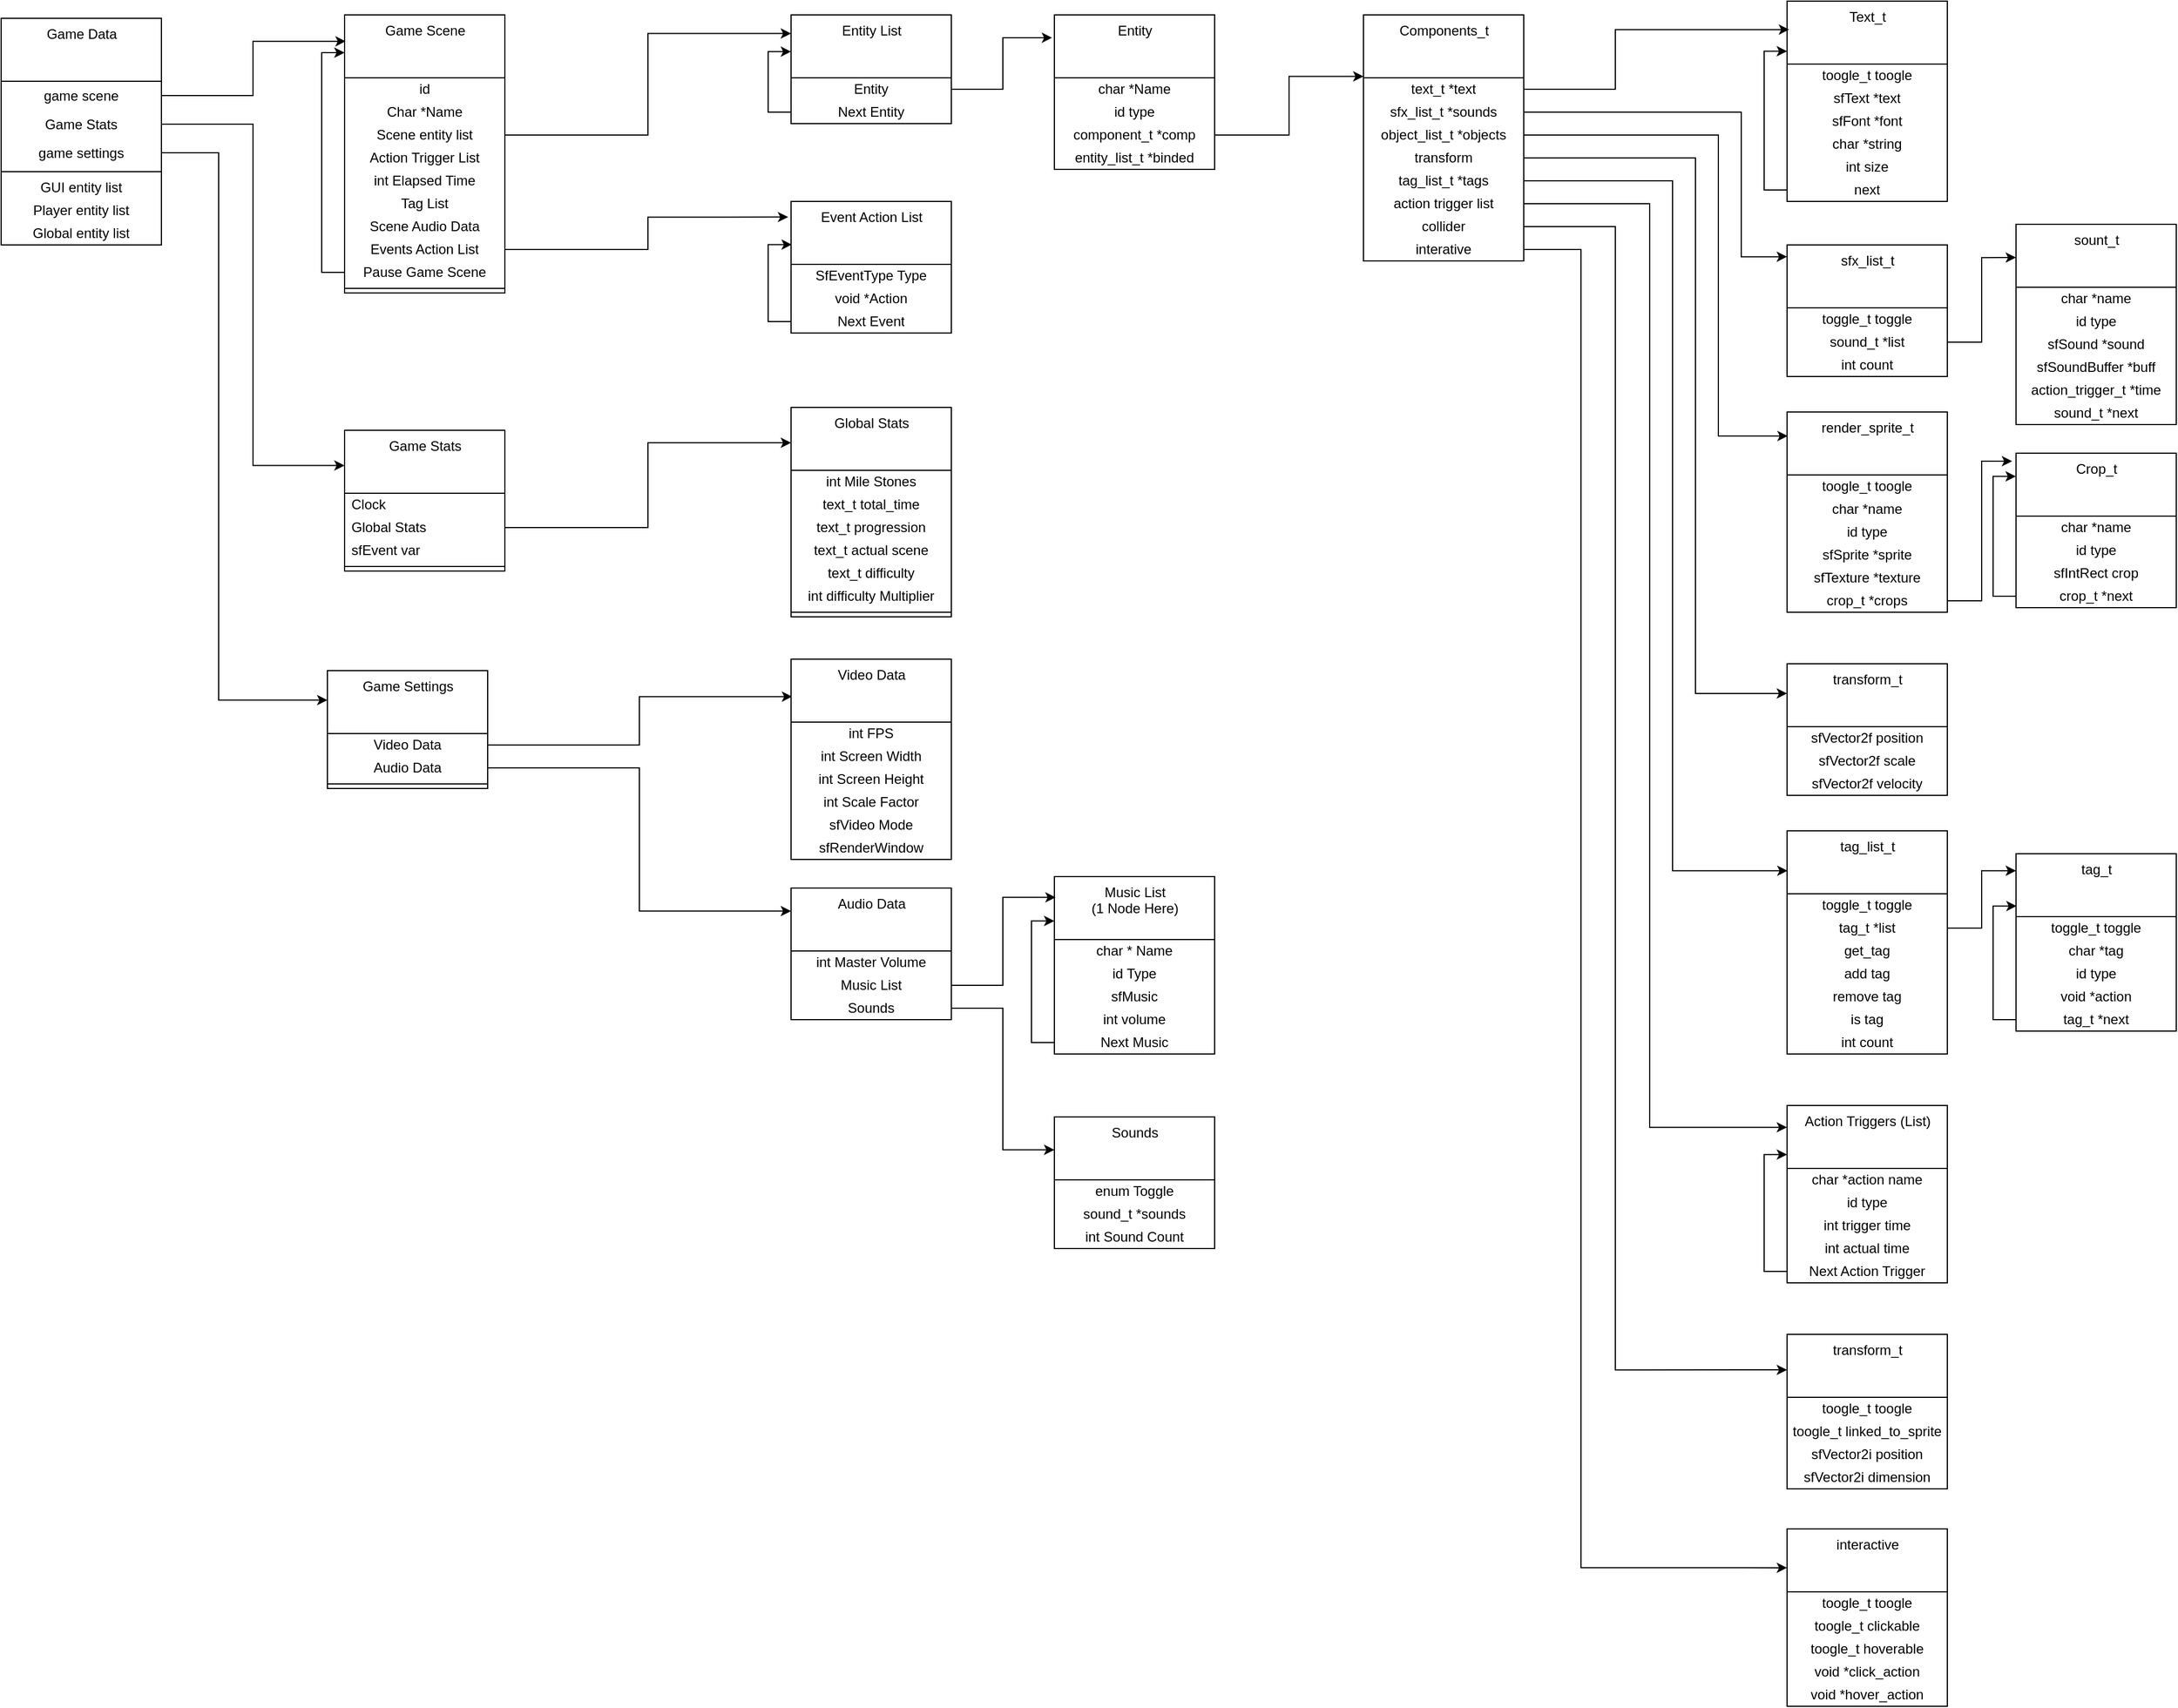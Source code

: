 <mxfile version="14.2.7" type="github" pages="4">
  <diagram id="288VJMtTFoMtPkR4BBRp" name="Data structure">
    <mxGraphModel dx="2031" dy="2383" grid="1" gridSize="10" guides="1" tooltips="1" connect="1" arrows="1" fold="1" page="1" pageScale="1" pageWidth="850" pageHeight="1100" math="0" shadow="0">
      <root>
        <mxCell id="0" />
        <mxCell id="1" parent="0" />
        <mxCell id="ENczCvl2RCd71qkHRR7Z-1" value="Game Data" style="swimlane;fontStyle=0;align=center;verticalAlign=top;childLayout=stackLayout;horizontal=1;startSize=55;horizontalStack=0;resizeParent=1;resizeParentMax=0;resizeLast=0;collapsible=0;marginBottom=0;html=1;" parent="1" vertex="1">
          <mxGeometry y="-1000" width="140" height="198" as="geometry" />
        </mxCell>
        <mxCell id="ENczCvl2RCd71qkHRR7Z-2" value="&lt;div&gt;game scene&lt;/div&gt;" style="text;html=1;strokeColor=none;fillColor=none;align=center;verticalAlign=middle;spacingLeft=4;spacingRight=4;overflow=hidden;rotatable=0;points=[[0,0.5],[1,0.5]];portConstraint=eastwest;" parent="ENczCvl2RCd71qkHRR7Z-1" vertex="1">
          <mxGeometry y="55" width="140" height="25" as="geometry" />
        </mxCell>
        <mxCell id="ENczCvl2RCd71qkHRR7Z-3" value="Game Stats" style="text;html=1;strokeColor=none;fillColor=none;align=center;verticalAlign=middle;spacingLeft=4;spacingRight=4;overflow=hidden;rotatable=0;points=[[0,0.5],[1,0.5]];portConstraint=eastwest;" parent="ENczCvl2RCd71qkHRR7Z-1" vertex="1">
          <mxGeometry y="80" width="140" height="25" as="geometry" />
        </mxCell>
        <mxCell id="ENczCvl2RCd71qkHRR7Z-4" value="game settings" style="text;html=1;strokeColor=none;fillColor=none;align=center;verticalAlign=middle;spacingLeft=4;spacingRight=4;overflow=hidden;rotatable=0;points=[[0,0.5],[1,0.5]];portConstraint=eastwest;" parent="ENczCvl2RCd71qkHRR7Z-1" vertex="1">
          <mxGeometry y="105" width="140" height="25" as="geometry" />
        </mxCell>
        <mxCell id="ENczCvl2RCd71qkHRR7Z-5" value="" style="line;strokeWidth=1;fillColor=none;align=left;verticalAlign=middle;spacingTop=-1;spacingLeft=3;spacingRight=3;rotatable=0;labelPosition=right;points=[];portConstraint=eastwest;" parent="ENczCvl2RCd71qkHRR7Z-1" vertex="1">
          <mxGeometry y="130" width="140" height="8" as="geometry" />
        </mxCell>
        <mxCell id="ENczCvl2RCd71qkHRR7Z-6" value="GUI entity list" style="text;html=1;strokeColor=none;fillColor=none;align=center;verticalAlign=middle;spacingLeft=4;spacingRight=4;overflow=hidden;rotatable=0;points=[[0,0.5],[1,0.5]];portConstraint=eastwest;" parent="ENczCvl2RCd71qkHRR7Z-1" vertex="1">
          <mxGeometry y="138" width="140" height="20" as="geometry" />
        </mxCell>
        <mxCell id="ENczCvl2RCd71qkHRR7Z-7" value="Player entity list" style="text;html=1;strokeColor=none;fillColor=none;align=center;verticalAlign=middle;spacingLeft=4;spacingRight=4;overflow=hidden;rotatable=0;points=[[0,0.5],[1,0.5]];portConstraint=eastwest;" parent="ENczCvl2RCd71qkHRR7Z-1" vertex="1">
          <mxGeometry y="158" width="140" height="20" as="geometry" />
        </mxCell>
        <mxCell id="ENczCvl2RCd71qkHRR7Z-8" value="Global entity list" style="text;html=1;strokeColor=none;fillColor=none;align=center;verticalAlign=middle;spacingLeft=4;spacingRight=4;overflow=hidden;rotatable=0;points=[[0,0.5],[1,0.5]];portConstraint=eastwest;" parent="ENczCvl2RCd71qkHRR7Z-1" vertex="1">
          <mxGeometry y="178" width="140" height="20" as="geometry" />
        </mxCell>
        <mxCell id="ENczCvl2RCd71qkHRR7Z-9" value="Game Stats" style="swimlane;fontStyle=0;align=center;verticalAlign=top;childLayout=stackLayout;horizontal=1;startSize=55;horizontalStack=0;resizeParent=1;resizeParentMax=0;resizeLast=0;collapsible=0;marginBottom=0;html=1;" parent="1" vertex="1">
          <mxGeometry x="300" y="-640" width="140" height="123" as="geometry" />
        </mxCell>
        <mxCell id="ENczCvl2RCd71qkHRR7Z-10" value="Clock" style="text;html=1;strokeColor=none;fillColor=none;align=left;verticalAlign=middle;spacingLeft=4;spacingRight=4;overflow=hidden;rotatable=0;points=[[0,0.5],[1,0.5]];portConstraint=eastwest;" parent="ENczCvl2RCd71qkHRR7Z-9" vertex="1">
          <mxGeometry y="55" width="140" height="20" as="geometry" />
        </mxCell>
        <mxCell id="ENczCvl2RCd71qkHRR7Z-11" value="Global Stats" style="text;html=1;strokeColor=none;fillColor=none;align=left;verticalAlign=middle;spacingLeft=4;spacingRight=4;overflow=hidden;rotatable=0;points=[[0,0.5],[1,0.5]];portConstraint=eastwest;" parent="ENczCvl2RCd71qkHRR7Z-9" vertex="1">
          <mxGeometry y="75" width="140" height="20" as="geometry" />
        </mxCell>
        <mxCell id="ENczCvl2RCd71qkHRR7Z-12" value="sfEvent var" style="text;html=1;strokeColor=none;fillColor=none;align=left;verticalAlign=middle;spacingLeft=4;spacingRight=4;overflow=hidden;rotatable=0;points=[[0,0.5],[1,0.5]];portConstraint=eastwest;" parent="ENczCvl2RCd71qkHRR7Z-9" vertex="1">
          <mxGeometry y="95" width="140" height="20" as="geometry" />
        </mxCell>
        <mxCell id="ENczCvl2RCd71qkHRR7Z-13" value="" style="line;strokeWidth=1;fillColor=none;align=left;verticalAlign=middle;spacingTop=-1;spacingLeft=3;spacingRight=3;rotatable=0;labelPosition=right;points=[];portConstraint=eastwest;" parent="ENczCvl2RCd71qkHRR7Z-9" vertex="1">
          <mxGeometry y="115" width="140" height="8" as="geometry" />
        </mxCell>
        <mxCell id="ENczCvl2RCd71qkHRR7Z-14" style="edgeStyle=orthogonalEdgeStyle;rounded=0;orthogonalLoop=1;jettySize=auto;html=1;exitX=1;exitY=0.5;exitDx=0;exitDy=0;entryX=0;entryY=0.169;entryDx=0;entryDy=0;entryPerimeter=0;" parent="1" source="ENczCvl2RCd71qkHRR7Z-11" target="ENczCvl2RCd71qkHRR7Z-15" edge="1">
          <mxGeometry relative="1" as="geometry">
            <mxPoint x="220" y="-70" as="targetPoint" />
          </mxGeometry>
        </mxCell>
        <mxCell id="ENczCvl2RCd71qkHRR7Z-15" value="&lt;div&gt;Global Stats&lt;br&gt;&lt;/div&gt;" style="swimlane;fontStyle=0;align=center;verticalAlign=top;childLayout=stackLayout;horizontal=1;startSize=55;horizontalStack=0;resizeParent=1;resizeParentMax=0;resizeLast=0;collapsible=0;marginBottom=0;html=1;" parent="1" vertex="1">
          <mxGeometry x="690" y="-660" width="140" height="183" as="geometry" />
        </mxCell>
        <mxCell id="ENczCvl2RCd71qkHRR7Z-16" value="int Mile Stones" style="text;html=1;strokeColor=none;fillColor=none;align=center;verticalAlign=middle;spacingLeft=4;spacingRight=4;overflow=hidden;rotatable=0;points=[[0,0.5],[1,0.5]];portConstraint=eastwest;" parent="ENczCvl2RCd71qkHRR7Z-15" vertex="1">
          <mxGeometry y="55" width="140" height="20" as="geometry" />
        </mxCell>
        <mxCell id="ENczCvl2RCd71qkHRR7Z-17" value="text_t total_time" style="text;html=1;strokeColor=none;fillColor=none;align=center;verticalAlign=middle;spacingLeft=4;spacingRight=4;overflow=hidden;rotatable=0;points=[[0,0.5],[1,0.5]];portConstraint=eastwest;" parent="ENczCvl2RCd71qkHRR7Z-15" vertex="1">
          <mxGeometry y="75" width="140" height="20" as="geometry" />
        </mxCell>
        <mxCell id="ENczCvl2RCd71qkHRR7Z-18" value="text_t progression" style="text;html=1;strokeColor=none;fillColor=none;align=center;verticalAlign=middle;spacingLeft=4;spacingRight=4;overflow=hidden;rotatable=0;points=[[0,0.5],[1,0.5]];portConstraint=eastwest;" parent="ENczCvl2RCd71qkHRR7Z-15" vertex="1">
          <mxGeometry y="95" width="140" height="20" as="geometry" />
        </mxCell>
        <mxCell id="ENczCvl2RCd71qkHRR7Z-19" value="text_t actual scene" style="text;html=1;strokeColor=none;fillColor=none;align=center;verticalAlign=middle;spacingLeft=4;spacingRight=4;overflow=hidden;rotatable=0;points=[[0,0.5],[1,0.5]];portConstraint=eastwest;" parent="ENczCvl2RCd71qkHRR7Z-15" vertex="1">
          <mxGeometry y="115" width="140" height="20" as="geometry" />
        </mxCell>
        <mxCell id="ENczCvl2RCd71qkHRR7Z-20" value="text_t difficulty" style="text;html=1;strokeColor=none;fillColor=none;align=center;verticalAlign=middle;spacingLeft=4;spacingRight=4;overflow=hidden;rotatable=0;points=[[0,0.5],[1,0.5]];portConstraint=eastwest;" parent="ENczCvl2RCd71qkHRR7Z-15" vertex="1">
          <mxGeometry y="135" width="140" height="20" as="geometry" />
        </mxCell>
        <mxCell id="ENczCvl2RCd71qkHRR7Z-21" value="int difficulty Multiplier" style="text;html=1;strokeColor=none;fillColor=none;align=center;verticalAlign=middle;spacingLeft=4;spacingRight=4;overflow=hidden;rotatable=0;points=[[0,0.5],[1,0.5]];portConstraint=eastwest;" parent="ENczCvl2RCd71qkHRR7Z-15" vertex="1">
          <mxGeometry y="155" width="140" height="20" as="geometry" />
        </mxCell>
        <mxCell id="ENczCvl2RCd71qkHRR7Z-22" value="" style="line;strokeWidth=1;fillColor=none;align=left;verticalAlign=middle;spacingTop=-1;spacingLeft=3;spacingRight=3;rotatable=0;labelPosition=right;points=[];portConstraint=eastwest;" parent="ENczCvl2RCd71qkHRR7Z-15" vertex="1">
          <mxGeometry y="175" width="140" height="8" as="geometry" />
        </mxCell>
        <mxCell id="ENczCvl2RCd71qkHRR7Z-23" value="Game Settings" style="swimlane;fontStyle=0;align=center;verticalAlign=top;childLayout=stackLayout;horizontal=1;startSize=55;horizontalStack=0;resizeParent=1;resizeParentMax=0;resizeLast=0;collapsible=0;marginBottom=0;html=1;" parent="1" vertex="1">
          <mxGeometry x="285" y="-430" width="140" height="103" as="geometry" />
        </mxCell>
        <mxCell id="ENczCvl2RCd71qkHRR7Z-24" value="Video Data" style="text;html=1;strokeColor=none;fillColor=none;align=center;verticalAlign=middle;spacingLeft=4;spacingRight=4;overflow=hidden;rotatable=0;points=[[0,0.5],[1,0.5]];portConstraint=eastwest;" parent="ENczCvl2RCd71qkHRR7Z-23" vertex="1">
          <mxGeometry y="55" width="140" height="20" as="geometry" />
        </mxCell>
        <mxCell id="ENczCvl2RCd71qkHRR7Z-25" value="Audio Data" style="text;html=1;strokeColor=none;fillColor=none;align=center;verticalAlign=middle;spacingLeft=4;spacingRight=4;overflow=hidden;rotatable=0;points=[[0,0.5],[1,0.5]];portConstraint=eastwest;" parent="ENczCvl2RCd71qkHRR7Z-23" vertex="1">
          <mxGeometry y="75" width="140" height="20" as="geometry" />
        </mxCell>
        <mxCell id="ENczCvl2RCd71qkHRR7Z-26" value="" style="line;strokeWidth=1;fillColor=none;align=left;verticalAlign=middle;spacingTop=-1;spacingLeft=3;spacingRight=3;rotatable=0;labelPosition=right;points=[];portConstraint=eastwest;" parent="ENczCvl2RCd71qkHRR7Z-23" vertex="1">
          <mxGeometry y="95" width="140" height="8" as="geometry" />
        </mxCell>
        <mxCell id="ENczCvl2RCd71qkHRR7Z-27" style="edgeStyle=orthogonalEdgeStyle;rounded=0;orthogonalLoop=1;jettySize=auto;html=1;exitX=1;exitY=0.5;exitDx=0;exitDy=0;entryX=0;entryY=0.25;entryDx=0;entryDy=0;" parent="1" source="ENczCvl2RCd71qkHRR7Z-4" target="ENczCvl2RCd71qkHRR7Z-23" edge="1">
          <mxGeometry relative="1" as="geometry">
            <Array as="points">
              <mxPoint x="190" y="-882" />
              <mxPoint x="190" y="-404" />
            </Array>
          </mxGeometry>
        </mxCell>
        <mxCell id="ENczCvl2RCd71qkHRR7Z-28" value="Game Scene" style="swimlane;fontStyle=0;align=center;verticalAlign=top;childLayout=stackLayout;horizontal=1;startSize=55;horizontalStack=0;resizeParent=1;resizeParentMax=0;resizeLast=0;collapsible=0;marginBottom=0;html=1;" parent="1" vertex="1">
          <mxGeometry x="300" y="-1003" width="140" height="243" as="geometry" />
        </mxCell>
        <mxCell id="ENczCvl2RCd71qkHRR7Z-29" value="id" style="text;html=1;strokeColor=none;fillColor=none;align=center;verticalAlign=middle;spacingLeft=4;spacingRight=4;overflow=hidden;rotatable=0;points=[[0,0.5],[1,0.5]];portConstraint=eastwest;" parent="ENczCvl2RCd71qkHRR7Z-28" vertex="1">
          <mxGeometry y="55" width="140" height="20" as="geometry" />
        </mxCell>
        <mxCell id="ENczCvl2RCd71qkHRR7Z-30" value="Char *Name" style="text;html=1;strokeColor=none;fillColor=none;align=center;verticalAlign=middle;spacingLeft=4;spacingRight=4;overflow=hidden;rotatable=0;points=[[0,0.5],[1,0.5]];portConstraint=eastwest;" parent="ENczCvl2RCd71qkHRR7Z-28" vertex="1">
          <mxGeometry y="75" width="140" height="20" as="geometry" />
        </mxCell>
        <mxCell id="ENczCvl2RCd71qkHRR7Z-31" value="Scene entity list" style="text;html=1;strokeColor=none;fillColor=none;align=center;verticalAlign=middle;spacingLeft=4;spacingRight=4;overflow=hidden;rotatable=0;points=[[0,0.5],[1,0.5]];portConstraint=eastwest;" parent="ENczCvl2RCd71qkHRR7Z-28" vertex="1">
          <mxGeometry y="95" width="140" height="20" as="geometry" />
        </mxCell>
        <mxCell id="ENczCvl2RCd71qkHRR7Z-32" value="Action Trigger List" style="text;html=1;strokeColor=none;fillColor=none;align=center;verticalAlign=middle;spacingLeft=4;spacingRight=4;overflow=hidden;rotatable=0;points=[[0,0.5],[1,0.5]];portConstraint=eastwest;" parent="ENczCvl2RCd71qkHRR7Z-28" vertex="1">
          <mxGeometry y="115" width="140" height="20" as="geometry" />
        </mxCell>
        <mxCell id="ENczCvl2RCd71qkHRR7Z-33" value="int Elapsed Time" style="text;html=1;strokeColor=none;fillColor=none;align=center;verticalAlign=middle;spacingLeft=4;spacingRight=4;overflow=hidden;rotatable=0;points=[[0,0.5],[1,0.5]];portConstraint=eastwest;" parent="ENczCvl2RCd71qkHRR7Z-28" vertex="1">
          <mxGeometry y="135" width="140" height="20" as="geometry" />
        </mxCell>
        <mxCell id="ENczCvl2RCd71qkHRR7Z-34" value="Tag List" style="text;html=1;strokeColor=none;fillColor=none;align=center;verticalAlign=middle;spacingLeft=4;spacingRight=4;overflow=hidden;rotatable=0;points=[[0,0.5],[1,0.5]];portConstraint=eastwest;" parent="ENczCvl2RCd71qkHRR7Z-28" vertex="1">
          <mxGeometry y="155" width="140" height="20" as="geometry" />
        </mxCell>
        <mxCell id="ENczCvl2RCd71qkHRR7Z-35" value="Scene Audio Data" style="text;html=1;strokeColor=none;fillColor=none;align=center;verticalAlign=middle;spacingLeft=4;spacingRight=4;overflow=hidden;rotatable=0;points=[[0,0.5],[1,0.5]];portConstraint=eastwest;" parent="ENczCvl2RCd71qkHRR7Z-28" vertex="1">
          <mxGeometry y="175" width="140" height="20" as="geometry" />
        </mxCell>
        <mxCell id="ENczCvl2RCd71qkHRR7Z-36" value="Events Action List" style="text;html=1;strokeColor=none;fillColor=none;align=center;verticalAlign=middle;spacingLeft=4;spacingRight=4;overflow=hidden;rotatable=0;points=[[0,0.5],[1,0.5]];portConstraint=eastwest;" parent="ENczCvl2RCd71qkHRR7Z-28" vertex="1">
          <mxGeometry y="195" width="140" height="20" as="geometry" />
        </mxCell>
        <mxCell id="ENczCvl2RCd71qkHRR7Z-37" value="Pause Game Scene" style="text;html=1;strokeColor=none;fillColor=none;align=center;verticalAlign=middle;spacingLeft=4;spacingRight=4;overflow=hidden;rotatable=0;points=[[0,0.5],[1,0.5]];portConstraint=eastwest;" parent="ENczCvl2RCd71qkHRR7Z-28" vertex="1">
          <mxGeometry y="215" width="140" height="20" as="geometry" />
        </mxCell>
        <mxCell id="ENczCvl2RCd71qkHRR7Z-38" value="" style="line;strokeWidth=1;fillColor=none;align=left;verticalAlign=middle;spacingTop=-1;spacingLeft=3;spacingRight=3;rotatable=0;labelPosition=right;points=[];portConstraint=eastwest;" parent="ENczCvl2RCd71qkHRR7Z-28" vertex="1">
          <mxGeometry y="235" width="140" height="8" as="geometry" />
        </mxCell>
        <mxCell id="ENczCvl2RCd71qkHRR7Z-39" style="edgeStyle=orthogonalEdgeStyle;rounded=0;orthogonalLoop=1;jettySize=auto;html=1;entryX=0;entryY=0.136;entryDx=0;entryDy=0;entryPerimeter=0;" parent="ENczCvl2RCd71qkHRR7Z-28" source="ENczCvl2RCd71qkHRR7Z-37" target="ENczCvl2RCd71qkHRR7Z-28" edge="1">
          <mxGeometry relative="1" as="geometry">
            <mxPoint x="-40" y="225" as="targetPoint" />
          </mxGeometry>
        </mxCell>
        <mxCell id="ENczCvl2RCd71qkHRR7Z-40" style="edgeStyle=orthogonalEdgeStyle;rounded=0;orthogonalLoop=1;jettySize=auto;html=1;entryX=0;entryY=0.25;entryDx=0;entryDy=0;" parent="1" source="ENczCvl2RCd71qkHRR7Z-3" target="ENczCvl2RCd71qkHRR7Z-9" edge="1">
          <mxGeometry relative="1" as="geometry">
            <mxPoint x="-10" y="-900" as="sourcePoint" />
          </mxGeometry>
        </mxCell>
        <mxCell id="ENczCvl2RCd71qkHRR7Z-41" style="edgeStyle=orthogonalEdgeStyle;rounded=0;orthogonalLoop=1;jettySize=auto;html=1;exitX=1;exitY=0.5;exitDx=0;exitDy=0;entryX=0.007;entryY=0.095;entryDx=0;entryDy=0;entryPerimeter=0;" parent="1" source="ENczCvl2RCd71qkHRR7Z-2" target="ENczCvl2RCd71qkHRR7Z-28" edge="1">
          <mxGeometry relative="1" as="geometry" />
        </mxCell>
        <mxCell id="ENczCvl2RCd71qkHRR7Z-48" value="Audio Data" style="swimlane;fontStyle=0;align=center;verticalAlign=top;childLayout=stackLayout;horizontal=1;startSize=55;horizontalStack=0;resizeParent=1;resizeParentMax=0;resizeLast=0;collapsible=0;marginBottom=0;html=1;" parent="1" vertex="1">
          <mxGeometry x="690" y="-240" width="140" height="115" as="geometry" />
        </mxCell>
        <mxCell id="ENczCvl2RCd71qkHRR7Z-49" value="int Master Volume" style="text;html=1;strokeColor=none;fillColor=none;align=center;verticalAlign=middle;spacingLeft=4;spacingRight=4;overflow=hidden;rotatable=0;points=[[0,0.5],[1,0.5]];portConstraint=eastwest;" parent="ENczCvl2RCd71qkHRR7Z-48" vertex="1">
          <mxGeometry y="55" width="140" height="20" as="geometry" />
        </mxCell>
        <mxCell id="ENczCvl2RCd71qkHRR7Z-50" value="Music List" style="text;html=1;strokeColor=none;fillColor=none;align=center;verticalAlign=middle;spacingLeft=4;spacingRight=4;overflow=hidden;rotatable=0;points=[[0,0.5],[1,0.5]];portConstraint=eastwest;" parent="ENczCvl2RCd71qkHRR7Z-48" vertex="1">
          <mxGeometry y="75" width="140" height="20" as="geometry" />
        </mxCell>
        <mxCell id="ENczCvl2RCd71qkHRR7Z-51" value="Sounds" style="text;html=1;strokeColor=none;fillColor=none;align=center;verticalAlign=middle;spacingLeft=4;spacingRight=4;overflow=hidden;rotatable=0;points=[[0,0.5],[1,0.5]];portConstraint=eastwest;" parent="ENczCvl2RCd71qkHRR7Z-48" vertex="1">
          <mxGeometry y="95" width="140" height="20" as="geometry" />
        </mxCell>
        <mxCell id="ENczCvl2RCd71qkHRR7Z-52" style="edgeStyle=orthogonalEdgeStyle;rounded=0;orthogonalLoop=1;jettySize=auto;html=1;exitX=1;exitY=0.5;exitDx=0;exitDy=0;entryX=0.007;entryY=0.187;entryDx=0;entryDy=0;entryPerimeter=0;" parent="1" source="ENczCvl2RCd71qkHRR7Z-24" target="ENczCvl2RCd71qkHRR7Z-42" edge="1">
          <mxGeometry relative="1" as="geometry" />
        </mxCell>
        <mxCell id="ENczCvl2RCd71qkHRR7Z-53" style="edgeStyle=orthogonalEdgeStyle;rounded=0;orthogonalLoop=1;jettySize=auto;html=1;exitX=1;exitY=0.5;exitDx=0;exitDy=0;entryX=0;entryY=0.175;entryDx=0;entryDy=0;entryPerimeter=0;" parent="1" source="ENczCvl2RCd71qkHRR7Z-25" target="ENczCvl2RCd71qkHRR7Z-48" edge="1">
          <mxGeometry relative="1" as="geometry" />
        </mxCell>
        <mxCell id="ENczCvl2RCd71qkHRR7Z-54" value="&lt;div&gt;Music List&lt;/div&gt;&lt;div&gt;(1 Node Here)&lt;br&gt;&lt;/div&gt;" style="swimlane;fontStyle=0;align=center;verticalAlign=top;childLayout=stackLayout;horizontal=1;startSize=55;horizontalStack=0;resizeParent=1;resizeParentMax=0;resizeLast=0;collapsible=0;marginBottom=0;html=1;" parent="1" vertex="1">
          <mxGeometry x="920" y="-250" width="140" height="155" as="geometry" />
        </mxCell>
        <mxCell id="ENczCvl2RCd71qkHRR7Z-55" value="char * Name" style="text;html=1;strokeColor=none;fillColor=none;align=center;verticalAlign=middle;spacingLeft=4;spacingRight=4;overflow=hidden;rotatable=0;points=[[0,0.5],[1,0.5]];portConstraint=eastwest;" parent="ENczCvl2RCd71qkHRR7Z-54" vertex="1">
          <mxGeometry y="55" width="140" height="20" as="geometry" />
        </mxCell>
        <mxCell id="ENczCvl2RCd71qkHRR7Z-56" value="id Type" style="text;html=1;strokeColor=none;fillColor=none;align=center;verticalAlign=middle;spacingLeft=4;spacingRight=4;overflow=hidden;rotatable=0;points=[[0,0.5],[1,0.5]];portConstraint=eastwest;" parent="ENczCvl2RCd71qkHRR7Z-54" vertex="1">
          <mxGeometry y="75" width="140" height="20" as="geometry" />
        </mxCell>
        <mxCell id="ENczCvl2RCd71qkHRR7Z-57" value="sfMusic" style="text;html=1;strokeColor=none;fillColor=none;align=center;verticalAlign=middle;spacingLeft=4;spacingRight=4;overflow=hidden;rotatable=0;points=[[0,0.5],[1,0.5]];portConstraint=eastwest;" parent="ENczCvl2RCd71qkHRR7Z-54" vertex="1">
          <mxGeometry y="95" width="140" height="20" as="geometry" />
        </mxCell>
        <mxCell id="ENczCvl2RCd71qkHRR7Z-58" value="int volume" style="text;html=1;strokeColor=none;fillColor=none;align=center;verticalAlign=middle;spacingLeft=4;spacingRight=4;overflow=hidden;rotatable=0;points=[[0,0.5],[1,0.5]];portConstraint=eastwest;" parent="ENczCvl2RCd71qkHRR7Z-54" vertex="1">
          <mxGeometry y="115" width="140" height="20" as="geometry" />
        </mxCell>
        <mxCell id="ENczCvl2RCd71qkHRR7Z-59" value="Next Music" style="text;html=1;strokeColor=none;fillColor=none;align=center;verticalAlign=middle;spacingLeft=4;spacingRight=4;overflow=hidden;rotatable=0;points=[[0,0.5],[1,0.5]];portConstraint=eastwest;" parent="ENczCvl2RCd71qkHRR7Z-54" vertex="1">
          <mxGeometry y="135" width="140" height="20" as="geometry" />
        </mxCell>
        <mxCell id="ENczCvl2RCd71qkHRR7Z-60" style="edgeStyle=orthogonalEdgeStyle;rounded=0;orthogonalLoop=1;jettySize=auto;html=1;exitX=0;exitY=0.5;exitDx=0;exitDy=0;entryX=0;entryY=0.25;entryDx=0;entryDy=0;" parent="ENczCvl2RCd71qkHRR7Z-54" source="ENczCvl2RCd71qkHRR7Z-59" target="ENczCvl2RCd71qkHRR7Z-54" edge="1">
          <mxGeometry relative="1" as="geometry">
            <mxPoint x="-20" y="40" as="targetPoint" />
            <Array as="points">
              <mxPoint x="-20" y="145" />
              <mxPoint x="-20" y="39" />
            </Array>
          </mxGeometry>
        </mxCell>
        <mxCell id="ENczCvl2RCd71qkHRR7Z-61" style="edgeStyle=orthogonalEdgeStyle;rounded=0;orthogonalLoop=1;jettySize=auto;html=1;exitX=1;exitY=0.5;exitDx=0;exitDy=0;entryX=0.008;entryY=0.117;entryDx=0;entryDy=0;entryPerimeter=0;" parent="1" source="ENczCvl2RCd71qkHRR7Z-50" target="ENczCvl2RCd71qkHRR7Z-54" edge="1">
          <mxGeometry relative="1" as="geometry" />
        </mxCell>
        <mxCell id="ENczCvl2RCd71qkHRR7Z-62" value="Sounds" style="swimlane;fontStyle=0;align=center;verticalAlign=top;childLayout=stackLayout;horizontal=1;startSize=55;horizontalStack=0;resizeParent=1;resizeParentMax=0;resizeLast=0;collapsible=0;marginBottom=0;html=1;" parent="1" vertex="1">
          <mxGeometry x="920" y="-40" width="140" height="115" as="geometry" />
        </mxCell>
        <mxCell id="ENczCvl2RCd71qkHRR7Z-63" value="enum Toggle" style="text;html=1;strokeColor=none;fillColor=none;align=center;verticalAlign=middle;spacingLeft=4;spacingRight=4;overflow=hidden;rotatable=0;points=[[0,0.5],[1,0.5]];portConstraint=eastwest;" parent="ENczCvl2RCd71qkHRR7Z-62" vertex="1">
          <mxGeometry y="55" width="140" height="20" as="geometry" />
        </mxCell>
        <mxCell id="ENczCvl2RCd71qkHRR7Z-64" value="sound_t *sounds" style="text;html=1;strokeColor=none;fillColor=none;align=center;verticalAlign=middle;spacingLeft=4;spacingRight=4;overflow=hidden;rotatable=0;points=[[0,0.5],[1,0.5]];portConstraint=eastwest;" parent="ENczCvl2RCd71qkHRR7Z-62" vertex="1">
          <mxGeometry y="75" width="140" height="20" as="geometry" />
        </mxCell>
        <mxCell id="ENczCvl2RCd71qkHRR7Z-65" value="int Sound Count" style="text;html=1;strokeColor=none;fillColor=none;align=center;verticalAlign=middle;spacingLeft=4;spacingRight=4;overflow=hidden;rotatable=0;points=[[0,0.5],[1,0.5]];portConstraint=eastwest;" parent="ENczCvl2RCd71qkHRR7Z-62" vertex="1">
          <mxGeometry y="95" width="140" height="20" as="geometry" />
        </mxCell>
        <mxCell id="ENczCvl2RCd71qkHRR7Z-66" style="edgeStyle=orthogonalEdgeStyle;rounded=0;orthogonalLoop=1;jettySize=auto;html=1;exitX=1;exitY=0.5;exitDx=0;exitDy=0;entryX=0;entryY=0.25;entryDx=0;entryDy=0;" parent="1" source="ENczCvl2RCd71qkHRR7Z-51" target="ENczCvl2RCd71qkHRR7Z-62" edge="1">
          <mxGeometry relative="1" as="geometry" />
        </mxCell>
        <mxCell id="ENczCvl2RCd71qkHRR7Z-67" value="Action Triggers (List)" style="swimlane;fontStyle=0;align=center;verticalAlign=top;childLayout=stackLayout;horizontal=1;startSize=55;horizontalStack=0;resizeParent=1;resizeParentMax=0;resizeLast=0;collapsible=0;marginBottom=0;html=1;" parent="1" vertex="1">
          <mxGeometry x="1560" y="-50" width="140" height="155" as="geometry" />
        </mxCell>
        <mxCell id="ENczCvl2RCd71qkHRR7Z-68" value="char *action name" style="text;html=1;strokeColor=none;fillColor=none;align=center;verticalAlign=middle;spacingLeft=4;spacingRight=4;overflow=hidden;rotatable=0;points=[[0,0.5],[1,0.5]];portConstraint=eastwest;" parent="ENczCvl2RCd71qkHRR7Z-67" vertex="1">
          <mxGeometry y="55" width="140" height="20" as="geometry" />
        </mxCell>
        <mxCell id="ENczCvl2RCd71qkHRR7Z-69" value="id type" style="text;html=1;strokeColor=none;fillColor=none;align=center;verticalAlign=middle;spacingLeft=4;spacingRight=4;overflow=hidden;rotatable=0;points=[[0,0.5],[1,0.5]];portConstraint=eastwest;" parent="ENczCvl2RCd71qkHRR7Z-67" vertex="1">
          <mxGeometry y="75" width="140" height="20" as="geometry" />
        </mxCell>
        <mxCell id="ENczCvl2RCd71qkHRR7Z-70" value="int trigger time" style="text;html=1;strokeColor=none;fillColor=none;align=center;verticalAlign=middle;spacingLeft=4;spacingRight=4;overflow=hidden;rotatable=0;points=[[0,0.5],[1,0.5]];portConstraint=eastwest;" parent="ENczCvl2RCd71qkHRR7Z-67" vertex="1">
          <mxGeometry y="95" width="140" height="20" as="geometry" />
        </mxCell>
        <mxCell id="ENczCvl2RCd71qkHRR7Z-71" value="int actual time" style="text;html=1;strokeColor=none;fillColor=none;align=center;verticalAlign=middle;spacingLeft=4;spacingRight=4;overflow=hidden;rotatable=0;points=[[0,0.5],[1,0.5]];portConstraint=eastwest;" parent="ENczCvl2RCd71qkHRR7Z-67" vertex="1">
          <mxGeometry y="115" width="140" height="20" as="geometry" />
        </mxCell>
        <mxCell id="ENczCvl2RCd71qkHRR7Z-72" style="edgeStyle=orthogonalEdgeStyle;rounded=0;orthogonalLoop=1;jettySize=auto;html=1;exitX=0;exitY=0.5;exitDx=0;exitDy=0;entryX=0;entryY=0.277;entryDx=0;entryDy=0;entryPerimeter=0;" parent="ENczCvl2RCd71qkHRR7Z-67" source="ENczCvl2RCd71qkHRR7Z-73" target="ENczCvl2RCd71qkHRR7Z-67" edge="1">
          <mxGeometry relative="1" as="geometry" />
        </mxCell>
        <mxCell id="ENczCvl2RCd71qkHRR7Z-73" value="Next Action Trigger" style="text;html=1;strokeColor=none;fillColor=none;align=center;verticalAlign=middle;spacingLeft=4;spacingRight=4;overflow=hidden;rotatable=0;points=[[0,0.5],[1,0.5]];portConstraint=eastwest;" parent="ENczCvl2RCd71qkHRR7Z-67" vertex="1">
          <mxGeometry y="135" width="140" height="20" as="geometry" />
        </mxCell>
        <mxCell id="ENczCvl2RCd71qkHRR7Z-74" value="Entity List" style="swimlane;fontStyle=0;align=center;verticalAlign=top;childLayout=stackLayout;horizontal=1;startSize=55;horizontalStack=0;resizeParent=1;resizeParentMax=0;resizeLast=0;collapsible=0;marginBottom=0;html=1;" parent="1" vertex="1">
          <mxGeometry x="690" y="-1003" width="140" height="95" as="geometry" />
        </mxCell>
        <mxCell id="ENczCvl2RCd71qkHRR7Z-75" value="Entity" style="text;html=1;strokeColor=none;fillColor=none;align=center;verticalAlign=middle;spacingLeft=4;spacingRight=4;overflow=hidden;rotatable=0;points=[[0,0.5],[1,0.5]];portConstraint=eastwest;" parent="ENczCvl2RCd71qkHRR7Z-74" vertex="1">
          <mxGeometry y="55" width="140" height="20" as="geometry" />
        </mxCell>
        <mxCell id="ENczCvl2RCd71qkHRR7Z-76" style="edgeStyle=orthogonalEdgeStyle;rounded=0;orthogonalLoop=1;jettySize=auto;html=1;exitX=0;exitY=0.5;exitDx=0;exitDy=0;entryX=0;entryY=0.338;entryDx=0;entryDy=0;entryPerimeter=0;" parent="ENczCvl2RCd71qkHRR7Z-74" source="ENczCvl2RCd71qkHRR7Z-77" target="ENczCvl2RCd71qkHRR7Z-74" edge="1">
          <mxGeometry relative="1" as="geometry" />
        </mxCell>
        <mxCell id="ENczCvl2RCd71qkHRR7Z-77" value="Next Entity" style="text;html=1;strokeColor=none;fillColor=none;align=center;verticalAlign=middle;spacingLeft=4;spacingRight=4;overflow=hidden;rotatable=0;points=[[0,0.5],[1,0.5]];portConstraint=eastwest;" parent="ENczCvl2RCd71qkHRR7Z-74" vertex="1">
          <mxGeometry y="75" width="140" height="20" as="geometry" />
        </mxCell>
        <mxCell id="ENczCvl2RCd71qkHRR7Z-78" style="edgeStyle=orthogonalEdgeStyle;rounded=0;orthogonalLoop=1;jettySize=auto;html=1;exitX=1;exitY=0.5;exitDx=0;exitDy=0;entryX=0;entryY=0.171;entryDx=0;entryDy=0;entryPerimeter=0;" parent="1" source="ENczCvl2RCd71qkHRR7Z-31" target="ENczCvl2RCd71qkHRR7Z-74" edge="1">
          <mxGeometry relative="1" as="geometry" />
        </mxCell>
        <mxCell id="ENczCvl2RCd71qkHRR7Z-79" value="Event Action List" style="swimlane;fontStyle=0;align=center;verticalAlign=top;childLayout=stackLayout;horizontal=1;startSize=55;horizontalStack=0;resizeParent=1;resizeParentMax=0;resizeLast=0;collapsible=0;marginBottom=0;html=1;" parent="1" vertex="1">
          <mxGeometry x="690" y="-840" width="140" height="115" as="geometry" />
        </mxCell>
        <mxCell id="ENczCvl2RCd71qkHRR7Z-80" value="SfEventType Type" style="text;html=1;strokeColor=none;fillColor=none;align=center;verticalAlign=middle;spacingLeft=4;spacingRight=4;overflow=hidden;rotatable=0;points=[[0,0.5],[1,0.5]];portConstraint=eastwest;" parent="ENczCvl2RCd71qkHRR7Z-79" vertex="1">
          <mxGeometry y="55" width="140" height="20" as="geometry" />
        </mxCell>
        <mxCell id="ENczCvl2RCd71qkHRR7Z-81" value="void *Action" style="text;html=1;strokeColor=none;fillColor=none;align=center;verticalAlign=middle;spacingLeft=4;spacingRight=4;overflow=hidden;rotatable=0;points=[[0,0.5],[1,0.5]];portConstraint=eastwest;" parent="ENczCvl2RCd71qkHRR7Z-79" vertex="1">
          <mxGeometry y="75" width="140" height="20" as="geometry" />
        </mxCell>
        <mxCell id="ENczCvl2RCd71qkHRR7Z-82" style="edgeStyle=orthogonalEdgeStyle;rounded=0;orthogonalLoop=1;jettySize=auto;html=1;exitX=0;exitY=0.5;exitDx=0;exitDy=0;entryX=0.005;entryY=0.328;entryDx=0;entryDy=0;entryPerimeter=0;" parent="ENczCvl2RCd71qkHRR7Z-79" source="ENczCvl2RCd71qkHRR7Z-83" target="ENczCvl2RCd71qkHRR7Z-79" edge="1">
          <mxGeometry relative="1" as="geometry" />
        </mxCell>
        <mxCell id="ENczCvl2RCd71qkHRR7Z-83" value="Next Event" style="text;html=1;strokeColor=none;fillColor=none;align=center;verticalAlign=middle;spacingLeft=4;spacingRight=4;overflow=hidden;rotatable=0;points=[[0,0.5],[1,0.5]];portConstraint=eastwest;" parent="ENczCvl2RCd71qkHRR7Z-79" vertex="1">
          <mxGeometry y="95" width="140" height="20" as="geometry" />
        </mxCell>
        <mxCell id="ENczCvl2RCd71qkHRR7Z-85" value="Entity" style="swimlane;fontStyle=0;align=center;verticalAlign=top;childLayout=stackLayout;horizontal=1;startSize=55;horizontalStack=0;resizeParent=1;resizeParentMax=0;resizeLast=0;collapsible=0;marginBottom=0;html=1;" parent="1" vertex="1">
          <mxGeometry x="920" y="-1003" width="140" height="135" as="geometry" />
        </mxCell>
        <mxCell id="ENczCvl2RCd71qkHRR7Z-86" value="char *Name" style="text;html=1;strokeColor=none;fillColor=none;align=center;verticalAlign=middle;spacingLeft=4;spacingRight=4;overflow=hidden;rotatable=0;points=[[0,0.5],[1,0.5]];portConstraint=eastwest;" parent="ENczCvl2RCd71qkHRR7Z-85" vertex="1">
          <mxGeometry y="55" width="140" height="20" as="geometry" />
        </mxCell>
        <mxCell id="ENczCvl2RCd71qkHRR7Z-177" value="id type" style="text;html=1;strokeColor=none;fillColor=none;align=center;verticalAlign=middle;spacingLeft=4;spacingRight=4;overflow=hidden;rotatable=0;points=[[0,0.5],[1,0.5]];portConstraint=eastwest;" parent="ENczCvl2RCd71qkHRR7Z-85" vertex="1">
          <mxGeometry y="75" width="140" height="20" as="geometry" />
        </mxCell>
        <mxCell id="ENczCvl2RCd71qkHRR7Z-87" value="component_t *comp" style="text;html=1;strokeColor=none;fillColor=none;align=center;verticalAlign=middle;spacingLeft=4;spacingRight=4;overflow=hidden;rotatable=0;points=[[0,0.5],[1,0.5]];portConstraint=eastwest;" parent="ENczCvl2RCd71qkHRR7Z-85" vertex="1">
          <mxGeometry y="95" width="140" height="20" as="geometry" />
        </mxCell>
        <mxCell id="ENczCvl2RCd71qkHRR7Z-88" value="entity_list_t *binded" style="text;html=1;strokeColor=none;fillColor=none;align=center;verticalAlign=middle;spacingLeft=4;spacingRight=4;overflow=hidden;rotatable=0;points=[[0,0.5],[1,0.5]];portConstraint=eastwest;" parent="ENczCvl2RCd71qkHRR7Z-85" vertex="1">
          <mxGeometry y="115" width="140" height="20" as="geometry" />
        </mxCell>
        <mxCell id="ENczCvl2RCd71qkHRR7Z-90" style="edgeStyle=orthogonalEdgeStyle;rounded=0;orthogonalLoop=1;jettySize=auto;html=1;exitX=1;exitY=0.5;exitDx=0;exitDy=0;entryX=-0.014;entryY=0.148;entryDx=0;entryDy=0;entryPerimeter=0;" parent="1" source="ENczCvl2RCd71qkHRR7Z-75" target="ENczCvl2RCd71qkHRR7Z-85" edge="1">
          <mxGeometry relative="1" as="geometry" />
        </mxCell>
        <mxCell id="ENczCvl2RCd71qkHRR7Z-92" value="Components_t" style="swimlane;fontStyle=0;align=center;verticalAlign=top;childLayout=stackLayout;horizontal=1;startSize=55;horizontalStack=0;resizeParent=1;resizeParentMax=0;resizeLast=0;collapsible=0;marginBottom=0;html=1;" parent="1" vertex="1">
          <mxGeometry x="1190" y="-1003" width="140" height="215" as="geometry" />
        </mxCell>
        <mxCell id="ENczCvl2RCd71qkHRR7Z-93" value="text_t *text" style="text;html=1;strokeColor=none;fillColor=none;align=center;verticalAlign=middle;spacingLeft=4;spacingRight=4;overflow=hidden;rotatable=0;points=[[0,0.5],[1,0.5]];portConstraint=eastwest;" parent="ENczCvl2RCd71qkHRR7Z-92" vertex="1">
          <mxGeometry y="55" width="140" height="20" as="geometry" />
        </mxCell>
        <mxCell id="ENczCvl2RCd71qkHRR7Z-94" value="sfx_list_t *sounds" style="text;html=1;strokeColor=none;fillColor=none;align=center;verticalAlign=middle;spacingLeft=4;spacingRight=4;overflow=hidden;rotatable=0;points=[[0,0.5],[1,0.5]];portConstraint=eastwest;" parent="ENczCvl2RCd71qkHRR7Z-92" vertex="1">
          <mxGeometry y="75" width="140" height="20" as="geometry" />
        </mxCell>
        <mxCell id="ENczCvl2RCd71qkHRR7Z-95" value="object_list_t *objects" style="text;html=1;strokeColor=none;fillColor=none;align=center;verticalAlign=middle;spacingLeft=4;spacingRight=4;overflow=hidden;rotatable=0;points=[[0,0.5],[1,0.5]];portConstraint=eastwest;" parent="ENczCvl2RCd71qkHRR7Z-92" vertex="1">
          <mxGeometry y="95" width="140" height="20" as="geometry" />
        </mxCell>
        <mxCell id="ENczCvl2RCd71qkHRR7Z-96" value="transform" style="text;html=1;strokeColor=none;fillColor=none;align=center;verticalAlign=middle;spacingLeft=4;spacingRight=4;overflow=hidden;rotatable=0;points=[[0,0.5],[1,0.5]];portConstraint=eastwest;" parent="ENczCvl2RCd71qkHRR7Z-92" vertex="1">
          <mxGeometry y="115" width="140" height="20" as="geometry" />
        </mxCell>
        <mxCell id="ENczCvl2RCd71qkHRR7Z-179" value="tag_list_t *tags" style="text;html=1;strokeColor=none;fillColor=none;align=center;verticalAlign=middle;spacingLeft=4;spacingRight=4;overflow=hidden;rotatable=0;points=[[0,0.5],[1,0.5]];portConstraint=eastwest;" parent="ENczCvl2RCd71qkHRR7Z-92" vertex="1">
          <mxGeometry y="135" width="140" height="20" as="geometry" />
        </mxCell>
        <mxCell id="ENczCvl2RCd71qkHRR7Z-172" value="action trigger list" style="text;html=1;strokeColor=none;fillColor=none;align=center;verticalAlign=middle;spacingLeft=4;spacingRight=4;overflow=hidden;rotatable=0;points=[[0,0.5],[1,0.5]];portConstraint=eastwest;" parent="ENczCvl2RCd71qkHRR7Z-92" vertex="1">
          <mxGeometry y="155" width="140" height="20" as="geometry" />
        </mxCell>
        <mxCell id="ENczCvl2RCd71qkHRR7Z-188" value="collider" style="text;html=1;strokeColor=none;fillColor=none;align=center;verticalAlign=middle;spacingLeft=4;spacingRight=4;overflow=hidden;rotatable=0;points=[[0,0.5],[1,0.5]];portConstraint=eastwest;" parent="ENczCvl2RCd71qkHRR7Z-92" vertex="1">
          <mxGeometry y="175" width="140" height="20" as="geometry" />
        </mxCell>
        <mxCell id="ENczCvl2RCd71qkHRR7Z-197" value="&lt;div&gt;interative&lt;/div&gt;" style="text;html=1;strokeColor=none;fillColor=none;align=center;verticalAlign=middle;spacingLeft=4;spacingRight=4;overflow=hidden;rotatable=0;points=[[0,0.5],[1,0.5]];portConstraint=eastwest;" parent="ENczCvl2RCd71qkHRR7Z-92" vertex="1">
          <mxGeometry y="195" width="140" height="20" as="geometry" />
        </mxCell>
        <mxCell id="ENczCvl2RCd71qkHRR7Z-97" style="edgeStyle=orthogonalEdgeStyle;rounded=0;orthogonalLoop=1;jettySize=auto;html=1;exitX=1;exitY=0.5;exitDx=0;exitDy=0;entryX=0;entryY=0.25;entryDx=0;entryDy=0;" parent="1" source="ENczCvl2RCd71qkHRR7Z-87" target="ENczCvl2RCd71qkHRR7Z-92" edge="1">
          <mxGeometry relative="1" as="geometry" />
        </mxCell>
        <mxCell id="ENczCvl2RCd71qkHRR7Z-98" value="Text_t" style="swimlane;fontStyle=0;align=center;verticalAlign=top;childLayout=stackLayout;horizontal=1;startSize=55;horizontalStack=0;resizeParent=1;resizeParentMax=0;resizeLast=0;collapsible=0;marginBottom=0;html=1;" parent="1" vertex="1">
          <mxGeometry x="1560" y="-1015" width="140" height="175" as="geometry" />
        </mxCell>
        <mxCell id="ENczCvl2RCd71qkHRR7Z-185" value="toogle_t toogle" style="text;html=1;strokeColor=none;fillColor=none;align=center;verticalAlign=middle;spacingLeft=4;spacingRight=4;overflow=hidden;rotatable=0;points=[[0,0.5],[1,0.5]];portConstraint=eastwest;" parent="ENczCvl2RCd71qkHRR7Z-98" vertex="1">
          <mxGeometry y="55" width="140" height="20" as="geometry" />
        </mxCell>
        <mxCell id="ENczCvl2RCd71qkHRR7Z-99" value="sfText *text" style="text;html=1;strokeColor=none;fillColor=none;align=center;verticalAlign=middle;spacingLeft=4;spacingRight=4;overflow=hidden;rotatable=0;points=[[0,0.5],[1,0.5]];portConstraint=eastwest;" parent="ENczCvl2RCd71qkHRR7Z-98" vertex="1">
          <mxGeometry y="75" width="140" height="20" as="geometry" />
        </mxCell>
        <mxCell id="ENczCvl2RCd71qkHRR7Z-100" value="sfFont *font" style="text;html=1;strokeColor=none;fillColor=none;align=center;verticalAlign=middle;spacingLeft=4;spacingRight=4;overflow=hidden;rotatable=0;points=[[0,0.5],[1,0.5]];portConstraint=eastwest;" parent="ENczCvl2RCd71qkHRR7Z-98" vertex="1">
          <mxGeometry y="95" width="140" height="20" as="geometry" />
        </mxCell>
        <mxCell id="ENczCvl2RCd71qkHRR7Z-101" value="char *string" style="text;html=1;strokeColor=none;fillColor=none;align=center;verticalAlign=middle;spacingLeft=4;spacingRight=4;overflow=hidden;rotatable=0;points=[[0,0.5],[1,0.5]];portConstraint=eastwest;" parent="ENczCvl2RCd71qkHRR7Z-98" vertex="1">
          <mxGeometry y="115" width="140" height="20" as="geometry" />
        </mxCell>
        <mxCell id="ENczCvl2RCd71qkHRR7Z-102" value="int size" style="text;html=1;strokeColor=none;fillColor=none;align=center;verticalAlign=middle;spacingLeft=4;spacingRight=4;overflow=hidden;rotatable=0;points=[[0,0.5],[1,0.5]];portConstraint=eastwest;" parent="ENczCvl2RCd71qkHRR7Z-98" vertex="1">
          <mxGeometry y="135" width="140" height="20" as="geometry" />
        </mxCell>
        <mxCell id="ENczCvl2RCd71qkHRR7Z-187" style="edgeStyle=orthogonalEdgeStyle;rounded=0;orthogonalLoop=1;jettySize=auto;html=1;exitX=0;exitY=0.5;exitDx=0;exitDy=0;entryX=0;entryY=0.25;entryDx=0;entryDy=0;" parent="ENczCvl2RCd71qkHRR7Z-98" source="ENczCvl2RCd71qkHRR7Z-186" target="ENczCvl2RCd71qkHRR7Z-98" edge="1">
          <mxGeometry relative="1" as="geometry" />
        </mxCell>
        <mxCell id="ENczCvl2RCd71qkHRR7Z-186" value="next" style="text;html=1;strokeColor=none;fillColor=none;align=center;verticalAlign=middle;spacingLeft=4;spacingRight=4;overflow=hidden;rotatable=0;points=[[0,0.5],[1,0.5]];portConstraint=eastwest;" parent="ENczCvl2RCd71qkHRR7Z-98" vertex="1">
          <mxGeometry y="155" width="140" height="20" as="geometry" />
        </mxCell>
        <mxCell id="ENczCvl2RCd71qkHRR7Z-103" style="edgeStyle=orthogonalEdgeStyle;rounded=0;orthogonalLoop=1;jettySize=auto;html=1;exitX=1;exitY=0.5;exitDx=0;exitDy=0;entryX=0.013;entryY=0.142;entryDx=0;entryDy=0;entryPerimeter=0;" parent="1" source="ENczCvl2RCd71qkHRR7Z-93" target="ENczCvl2RCd71qkHRR7Z-98" edge="1">
          <mxGeometry relative="1" as="geometry">
            <mxPoint x="1490" y="-990" as="targetPoint" />
            <Array as="points">
              <mxPoint x="1410" y="-938" />
              <mxPoint x="1410" y="-990" />
            </Array>
          </mxGeometry>
        </mxCell>
        <mxCell id="ENczCvl2RCd71qkHRR7Z-104" value="sfx_list_t" style="swimlane;fontStyle=0;align=center;verticalAlign=top;childLayout=stackLayout;horizontal=1;startSize=55;horizontalStack=0;resizeParent=1;resizeParentMax=0;resizeLast=0;collapsible=0;marginBottom=0;html=1;" parent="1" vertex="1">
          <mxGeometry x="1560" y="-802" width="140" height="115" as="geometry" />
        </mxCell>
        <mxCell id="ENczCvl2RCd71qkHRR7Z-105" value="toggle_t toggle" style="text;html=1;strokeColor=none;fillColor=none;align=center;verticalAlign=middle;spacingLeft=4;spacingRight=4;overflow=hidden;rotatable=0;points=[[0,0.5],[1,0.5]];portConstraint=eastwest;" parent="ENczCvl2RCd71qkHRR7Z-104" vertex="1">
          <mxGeometry y="55" width="140" height="20" as="geometry" />
        </mxCell>
        <mxCell id="ENczCvl2RCd71qkHRR7Z-106" value="sound_t *list" style="text;html=1;strokeColor=none;fillColor=none;align=center;verticalAlign=middle;spacingLeft=4;spacingRight=4;overflow=hidden;rotatable=0;points=[[0,0.5],[1,0.5]];portConstraint=eastwest;" parent="ENczCvl2RCd71qkHRR7Z-104" vertex="1">
          <mxGeometry y="75" width="140" height="20" as="geometry" />
        </mxCell>
        <mxCell id="ENczCvl2RCd71qkHRR7Z-107" value="int count" style="text;html=1;strokeColor=none;fillColor=none;align=center;verticalAlign=middle;spacingLeft=4;spacingRight=4;overflow=hidden;rotatable=0;points=[[0,0.5],[1,0.5]];portConstraint=eastwest;" parent="ENczCvl2RCd71qkHRR7Z-104" vertex="1">
          <mxGeometry y="95" width="140" height="20" as="geometry" />
        </mxCell>
        <mxCell id="ENczCvl2RCd71qkHRR7Z-113" style="edgeStyle=orthogonalEdgeStyle;rounded=0;orthogonalLoop=1;jettySize=auto;html=1;exitX=1;exitY=0.5;exitDx=0;exitDy=0;entryX=0;entryY=0.09;entryDx=0;entryDy=0;entryPerimeter=0;" parent="1" source="ENczCvl2RCd71qkHRR7Z-94" target="ENczCvl2RCd71qkHRR7Z-104" edge="1">
          <mxGeometry relative="1" as="geometry">
            <mxPoint x="1550" y="-791" as="targetPoint" />
            <Array as="points">
              <mxPoint x="1520" y="-918" />
              <mxPoint x="1520" y="-792" />
            </Array>
          </mxGeometry>
        </mxCell>
        <mxCell id="ENczCvl2RCd71qkHRR7Z-114" style="edgeStyle=orthogonalEdgeStyle;rounded=0;orthogonalLoop=1;jettySize=auto;html=1;exitX=1;exitY=0.5;exitDx=0;exitDy=0;entryX=0.004;entryY=0.12;entryDx=0;entryDy=0;entryPerimeter=0;" parent="1" source="ENczCvl2RCd71qkHRR7Z-95" target="ENczCvl2RCd71qkHRR7Z-131" edge="1">
          <mxGeometry relative="1" as="geometry">
            <mxPoint x="1490.0" y="-502.05" as="targetPoint" />
            <Array as="points">
              <mxPoint x="1500" y="-898" />
              <mxPoint x="1500" y="-635" />
            </Array>
          </mxGeometry>
        </mxCell>
        <mxCell id="ENczCvl2RCd71qkHRR7Z-115" value="tag_list_t" style="swimlane;fontStyle=0;align=center;verticalAlign=top;childLayout=stackLayout;horizontal=1;startSize=55;horizontalStack=0;resizeParent=1;resizeParentMax=0;resizeLast=0;collapsible=0;marginBottom=0;html=1;" parent="1" vertex="1">
          <mxGeometry x="1560" y="-290" width="140" height="195" as="geometry" />
        </mxCell>
        <mxCell id="ENczCvl2RCd71qkHRR7Z-116" value="toggle_t toggle" style="text;html=1;strokeColor=none;fillColor=none;align=center;verticalAlign=middle;spacingLeft=4;spacingRight=4;overflow=hidden;rotatable=0;points=[[0,0.5],[1,0.5]];portConstraint=eastwest;" parent="ENczCvl2RCd71qkHRR7Z-115" vertex="1">
          <mxGeometry y="55" width="140" height="20" as="geometry" />
        </mxCell>
        <mxCell id="ENczCvl2RCd71qkHRR7Z-117" value="&lt;div&gt;tag_t *list&lt;/div&gt;" style="text;html=1;strokeColor=none;fillColor=none;align=center;verticalAlign=middle;spacingLeft=4;spacingRight=4;overflow=hidden;rotatable=0;points=[[0,0.5],[1,0.5]];portConstraint=eastwest;" parent="ENczCvl2RCd71qkHRR7Z-115" vertex="1">
          <mxGeometry y="75" width="140" height="20" as="geometry" />
        </mxCell>
        <mxCell id="ENczCvl2RCd71qkHRR7Z-118" value="get_tag" style="text;html=1;strokeColor=none;fillColor=none;align=center;verticalAlign=middle;spacingLeft=4;spacingRight=4;overflow=hidden;rotatable=0;points=[[0,0.5],[1,0.5]];portConstraint=eastwest;" parent="ENczCvl2RCd71qkHRR7Z-115" vertex="1">
          <mxGeometry y="95" width="140" height="20" as="geometry" />
        </mxCell>
        <mxCell id="ENczCvl2RCd71qkHRR7Z-119" value="add tag" style="text;html=1;strokeColor=none;fillColor=none;align=center;verticalAlign=middle;spacingLeft=4;spacingRight=4;overflow=hidden;rotatable=0;points=[[0,0.5],[1,0.5]];portConstraint=eastwest;" parent="ENczCvl2RCd71qkHRR7Z-115" vertex="1">
          <mxGeometry y="115" width="140" height="20" as="geometry" />
        </mxCell>
        <mxCell id="ENczCvl2RCd71qkHRR7Z-120" value="remove tag" style="text;html=1;strokeColor=none;fillColor=none;align=center;verticalAlign=middle;spacingLeft=4;spacingRight=4;overflow=hidden;rotatable=0;points=[[0,0.5],[1,0.5]];portConstraint=eastwest;" parent="ENczCvl2RCd71qkHRR7Z-115" vertex="1">
          <mxGeometry y="135" width="140" height="20" as="geometry" />
        </mxCell>
        <mxCell id="ENczCvl2RCd71qkHRR7Z-121" value="is tag" style="text;html=1;strokeColor=none;fillColor=none;align=center;verticalAlign=middle;spacingLeft=4;spacingRight=4;overflow=hidden;rotatable=0;points=[[0,0.5],[1,0.5]];portConstraint=eastwest;" parent="ENczCvl2RCd71qkHRR7Z-115" vertex="1">
          <mxGeometry y="155" width="140" height="20" as="geometry" />
        </mxCell>
        <mxCell id="ENczCvl2RCd71qkHRR7Z-122" value="int count" style="text;html=1;strokeColor=none;fillColor=none;align=center;verticalAlign=middle;spacingLeft=4;spacingRight=4;overflow=hidden;rotatable=0;points=[[0,0.5],[1,0.5]];portConstraint=eastwest;" parent="ENczCvl2RCd71qkHRR7Z-115" vertex="1">
          <mxGeometry y="175" width="140" height="20" as="geometry" />
        </mxCell>
        <mxCell id="ENczCvl2RCd71qkHRR7Z-123" value="tag_t" style="swimlane;fontStyle=0;align=center;verticalAlign=top;childLayout=stackLayout;horizontal=1;startSize=55;horizontalStack=0;resizeParent=1;resizeParentMax=0;resizeLast=0;collapsible=0;marginBottom=0;html=1;" parent="1" vertex="1">
          <mxGeometry x="1760" y="-270" width="140" height="155" as="geometry" />
        </mxCell>
        <mxCell id="ENczCvl2RCd71qkHRR7Z-124" value="toggle_t toggle" style="text;html=1;strokeColor=none;fillColor=none;align=center;verticalAlign=middle;spacingLeft=4;spacingRight=4;overflow=hidden;rotatable=0;points=[[0,0.5],[1,0.5]];portConstraint=eastwest;" parent="ENczCvl2RCd71qkHRR7Z-123" vertex="1">
          <mxGeometry y="55" width="140" height="20" as="geometry" />
        </mxCell>
        <mxCell id="ENczCvl2RCd71qkHRR7Z-125" value="char *tag" style="text;html=1;strokeColor=none;fillColor=none;align=center;verticalAlign=middle;spacingLeft=4;spacingRight=4;overflow=hidden;rotatable=0;points=[[0,0.5],[1,0.5]];portConstraint=eastwest;" parent="ENczCvl2RCd71qkHRR7Z-123" vertex="1">
          <mxGeometry y="75" width="140" height="20" as="geometry" />
        </mxCell>
        <mxCell id="ENczCvl2RCd71qkHRR7Z-126" value="id type" style="text;html=1;strokeColor=none;fillColor=none;align=center;verticalAlign=middle;spacingLeft=4;spacingRight=4;overflow=hidden;rotatable=0;points=[[0,0.5],[1,0.5]];portConstraint=eastwest;" parent="ENczCvl2RCd71qkHRR7Z-123" vertex="1">
          <mxGeometry y="95" width="140" height="20" as="geometry" />
        </mxCell>
        <mxCell id="ENczCvl2RCd71qkHRR7Z-127" value="void *action" style="text;html=1;strokeColor=none;fillColor=none;align=center;verticalAlign=middle;spacingLeft=4;spacingRight=4;overflow=hidden;rotatable=0;points=[[0,0.5],[1,0.5]];portConstraint=eastwest;" parent="ENczCvl2RCd71qkHRR7Z-123" vertex="1">
          <mxGeometry y="115" width="140" height="20" as="geometry" />
        </mxCell>
        <mxCell id="ENczCvl2RCd71qkHRR7Z-128" style="edgeStyle=orthogonalEdgeStyle;rounded=0;orthogonalLoop=1;jettySize=auto;html=1;exitX=0;exitY=0.5;exitDx=0;exitDy=0;entryX=0.004;entryY=0.295;entryDx=0;entryDy=0;entryPerimeter=0;" parent="ENczCvl2RCd71qkHRR7Z-123" source="ENczCvl2RCd71qkHRR7Z-129" target="ENczCvl2RCd71qkHRR7Z-123" edge="1">
          <mxGeometry relative="1" as="geometry" />
        </mxCell>
        <mxCell id="ENczCvl2RCd71qkHRR7Z-129" value="tag_t *next" style="text;html=1;strokeColor=none;fillColor=none;align=center;verticalAlign=middle;spacingLeft=4;spacingRight=4;overflow=hidden;rotatable=0;points=[[0,0.5],[1,0.5]];portConstraint=eastwest;" parent="ENczCvl2RCd71qkHRR7Z-123" vertex="1">
          <mxGeometry y="135" width="140" height="20" as="geometry" />
        </mxCell>
        <mxCell id="ENczCvl2RCd71qkHRR7Z-130" style="edgeStyle=orthogonalEdgeStyle;rounded=0;orthogonalLoop=1;jettySize=auto;html=1;exitX=1;exitY=0.5;exitDx=0;exitDy=0;entryX=0;entryY=0.096;entryDx=0;entryDy=0;entryPerimeter=0;" parent="1" source="ENczCvl2RCd71qkHRR7Z-117" target="ENczCvl2RCd71qkHRR7Z-123" edge="1">
          <mxGeometry relative="1" as="geometry" />
        </mxCell>
        <mxCell id="ENczCvl2RCd71qkHRR7Z-131" value="render_sprite_t" style="swimlane;fontStyle=0;align=center;verticalAlign=top;childLayout=stackLayout;horizontal=1;startSize=55;horizontalStack=0;resizeParent=1;resizeParentMax=0;resizeLast=0;collapsible=0;marginBottom=0;html=1;" parent="1" vertex="1">
          <mxGeometry x="1560" y="-656" width="140" height="175" as="geometry" />
        </mxCell>
        <mxCell id="ENczCvl2RCd71qkHRR7Z-132" value="toogle_t toogle" style="text;html=1;strokeColor=none;fillColor=none;align=center;verticalAlign=middle;spacingLeft=4;spacingRight=4;overflow=hidden;rotatable=0;points=[[0,0.5],[1,0.5]];portConstraint=eastwest;" parent="ENczCvl2RCd71qkHRR7Z-131" vertex="1">
          <mxGeometry y="55" width="140" height="20" as="geometry" />
        </mxCell>
        <mxCell id="ENczCvl2RCd71qkHRR7Z-184" value="&lt;div&gt;char *name&lt;/div&gt;" style="text;html=1;strokeColor=none;fillColor=none;align=center;verticalAlign=middle;spacingLeft=4;spacingRight=4;overflow=hidden;rotatable=0;points=[[0,0.5],[1,0.5]];portConstraint=eastwest;" parent="ENczCvl2RCd71qkHRR7Z-131" vertex="1">
          <mxGeometry y="75" width="140" height="20" as="geometry" />
        </mxCell>
        <mxCell id="ENczCvl2RCd71qkHRR7Z-133" value="id type" style="text;html=1;strokeColor=none;fillColor=none;align=center;verticalAlign=middle;spacingLeft=4;spacingRight=4;overflow=hidden;rotatable=0;points=[[0,0.5],[1,0.5]];portConstraint=eastwest;" parent="ENczCvl2RCd71qkHRR7Z-131" vertex="1">
          <mxGeometry y="95" width="140" height="20" as="geometry" />
        </mxCell>
        <mxCell id="ENczCvl2RCd71qkHRR7Z-134" value="sfSprite *sprite" style="text;html=1;strokeColor=none;fillColor=none;align=center;verticalAlign=middle;spacingLeft=4;spacingRight=4;overflow=hidden;rotatable=0;points=[[0,0.5],[1,0.5]];portConstraint=eastwest;" parent="ENczCvl2RCd71qkHRR7Z-131" vertex="1">
          <mxGeometry y="115" width="140" height="20" as="geometry" />
        </mxCell>
        <mxCell id="ENczCvl2RCd71qkHRR7Z-135" value="sfTexture *texture" style="text;html=1;strokeColor=none;fillColor=none;align=center;verticalAlign=middle;spacingLeft=4;spacingRight=4;overflow=hidden;rotatable=0;points=[[0,0.5],[1,0.5]];portConstraint=eastwest;" parent="ENczCvl2RCd71qkHRR7Z-131" vertex="1">
          <mxGeometry y="135" width="140" height="20" as="geometry" />
        </mxCell>
        <mxCell id="ENczCvl2RCd71qkHRR7Z-182" value="crop_t *crops" style="text;html=1;strokeColor=none;fillColor=none;align=center;verticalAlign=middle;spacingLeft=4;spacingRight=4;overflow=hidden;rotatable=0;points=[[0,0.5],[1,0.5]];portConstraint=eastwest;" parent="ENczCvl2RCd71qkHRR7Z-131" vertex="1">
          <mxGeometry y="155" width="140" height="20" as="geometry" />
        </mxCell>
        <mxCell id="ENczCvl2RCd71qkHRR7Z-139" value="sount_t" style="swimlane;fontStyle=0;align=center;verticalAlign=top;childLayout=stackLayout;horizontal=1;startSize=55;horizontalStack=0;resizeParent=1;resizeParentMax=0;resizeLast=0;collapsible=0;marginBottom=0;html=1;" parent="1" vertex="1">
          <mxGeometry x="1760" y="-820" width="140" height="175" as="geometry" />
        </mxCell>
        <mxCell id="ENczCvl2RCd71qkHRR7Z-140" value="char *name" style="text;html=1;strokeColor=none;fillColor=none;align=center;verticalAlign=middle;spacingLeft=4;spacingRight=4;overflow=hidden;rotatable=0;points=[[0,0.5],[1,0.5]];portConstraint=eastwest;" parent="ENczCvl2RCd71qkHRR7Z-139" vertex="1">
          <mxGeometry y="55" width="140" height="20" as="geometry" />
        </mxCell>
        <mxCell id="ENczCvl2RCd71qkHRR7Z-141" value="id type" style="text;html=1;strokeColor=none;fillColor=none;align=center;verticalAlign=middle;spacingLeft=4;spacingRight=4;overflow=hidden;rotatable=0;points=[[0,0.5],[1,0.5]];portConstraint=eastwest;" parent="ENczCvl2RCd71qkHRR7Z-139" vertex="1">
          <mxGeometry y="75" width="140" height="20" as="geometry" />
        </mxCell>
        <mxCell id="ENczCvl2RCd71qkHRR7Z-142" value="sfSound *sound" style="text;html=1;strokeColor=none;fillColor=none;align=center;verticalAlign=middle;spacingLeft=4;spacingRight=4;overflow=hidden;rotatable=0;points=[[0,0.5],[1,0.5]];portConstraint=eastwest;" parent="ENczCvl2RCd71qkHRR7Z-139" vertex="1">
          <mxGeometry y="95" width="140" height="20" as="geometry" />
        </mxCell>
        <mxCell id="ENczCvl2RCd71qkHRR7Z-143" value="sfSoundBuffer *buff" style="text;html=1;strokeColor=none;fillColor=none;align=center;verticalAlign=middle;spacingLeft=4;spacingRight=4;overflow=hidden;rotatable=0;points=[[0,0.5],[1,0.5]];portConstraint=eastwest;" parent="ENczCvl2RCd71qkHRR7Z-139" vertex="1">
          <mxGeometry y="115" width="140" height="20" as="geometry" />
        </mxCell>
        <mxCell id="ENczCvl2RCd71qkHRR7Z-144" value="action_trigger_t *time" style="text;html=1;strokeColor=none;fillColor=none;align=center;verticalAlign=middle;spacingLeft=4;spacingRight=4;overflow=hidden;rotatable=0;points=[[0,0.5],[1,0.5]];portConstraint=eastwest;" parent="ENczCvl2RCd71qkHRR7Z-139" vertex="1">
          <mxGeometry y="135" width="140" height="20" as="geometry" />
        </mxCell>
        <mxCell id="ENczCvl2RCd71qkHRR7Z-145" value="sound_t *next" style="text;html=1;strokeColor=none;fillColor=none;align=center;verticalAlign=middle;spacingLeft=4;spacingRight=4;overflow=hidden;rotatable=0;points=[[0,0.5],[1,0.5]];portConstraint=eastwest;" parent="ENczCvl2RCd71qkHRR7Z-139" vertex="1">
          <mxGeometry y="155" width="140" height="20" as="geometry" />
        </mxCell>
        <mxCell id="ENczCvl2RCd71qkHRR7Z-146" style="edgeStyle=orthogonalEdgeStyle;rounded=0;orthogonalLoop=1;jettySize=auto;html=1;exitX=1;exitY=0.5;exitDx=0;exitDy=0;entryX=0;entryY=0.166;entryDx=0;entryDy=0;entryPerimeter=0;" parent="1" source="ENczCvl2RCd71qkHRR7Z-106" target="ENczCvl2RCd71qkHRR7Z-139" edge="1">
          <mxGeometry relative="1" as="geometry" />
        </mxCell>
        <mxCell id="ENczCvl2RCd71qkHRR7Z-154" value="transform_t" style="swimlane;fontStyle=0;align=center;verticalAlign=top;childLayout=stackLayout;horizontal=1;startSize=55;horizontalStack=0;resizeParent=1;resizeParentMax=0;resizeLast=0;collapsible=0;marginBottom=0;html=1;" parent="1" vertex="1">
          <mxGeometry x="1560" y="-436" width="140" height="115" as="geometry" />
        </mxCell>
        <mxCell id="ENczCvl2RCd71qkHRR7Z-155" value="sfVector2f position" style="text;html=1;strokeColor=none;fillColor=none;align=center;verticalAlign=middle;spacingLeft=4;spacingRight=4;overflow=hidden;rotatable=0;points=[[0,0.5],[1,0.5]];portConstraint=eastwest;" parent="ENczCvl2RCd71qkHRR7Z-154" vertex="1">
          <mxGeometry y="55" width="140" height="20" as="geometry" />
        </mxCell>
        <mxCell id="ENczCvl2RCd71qkHRR7Z-156" value="sfVector2f scale" style="text;html=1;strokeColor=none;fillColor=none;align=center;verticalAlign=middle;spacingLeft=4;spacingRight=4;overflow=hidden;rotatable=0;points=[[0,0.5],[1,0.5]];portConstraint=eastwest;" parent="ENczCvl2RCd71qkHRR7Z-154" vertex="1">
          <mxGeometry y="75" width="140" height="20" as="geometry" />
        </mxCell>
        <mxCell id="ENczCvl2RCd71qkHRR7Z-157" value="sfVector2f velocity" style="text;html=1;strokeColor=none;fillColor=none;align=center;verticalAlign=middle;spacingLeft=4;spacingRight=4;overflow=hidden;rotatable=0;points=[[0,0.5],[1,0.5]];portConstraint=eastwest;" parent="ENczCvl2RCd71qkHRR7Z-154" vertex="1">
          <mxGeometry y="95" width="140" height="20" as="geometry" />
        </mxCell>
        <mxCell id="ENczCvl2RCd71qkHRR7Z-160" style="edgeStyle=orthogonalEdgeStyle;rounded=0;orthogonalLoop=1;jettySize=auto;html=1;exitX=1;exitY=0.5;exitDx=0;exitDy=0;entryX=0;entryY=0.226;entryDx=0;entryDy=0;entryPerimeter=0;" parent="1" source="ENczCvl2RCd71qkHRR7Z-96" target="ENczCvl2RCd71qkHRR7Z-154" edge="1">
          <mxGeometry relative="1" as="geometry">
            <mxPoint x="1330" y="-858" as="sourcePoint" />
            <mxPoint x="1530" y="-410" as="targetPoint" />
            <Array as="points">
              <mxPoint x="1480" y="-878" />
              <mxPoint x="1480" y="-410" />
            </Array>
          </mxGeometry>
        </mxCell>
        <mxCell id="ENczCvl2RCd71qkHRR7Z-161" value="Crop_t" style="swimlane;fontStyle=0;align=center;verticalAlign=top;childLayout=stackLayout;horizontal=1;startSize=55;horizontalStack=0;resizeParent=1;resizeParentMax=0;resizeLast=0;collapsible=0;marginBottom=0;html=1;" parent="1" vertex="1">
          <mxGeometry x="1760" y="-620" width="140" height="135" as="geometry" />
        </mxCell>
        <mxCell id="ENczCvl2RCd71qkHRR7Z-162" value="char *name" style="text;html=1;strokeColor=none;fillColor=none;align=center;verticalAlign=middle;spacingLeft=4;spacingRight=4;overflow=hidden;rotatable=0;points=[[0,0.5],[1,0.5]];portConstraint=eastwest;" parent="ENczCvl2RCd71qkHRR7Z-161" vertex="1">
          <mxGeometry y="55" width="140" height="20" as="geometry" />
        </mxCell>
        <mxCell id="ENczCvl2RCd71qkHRR7Z-163" value="id type" style="text;html=1;strokeColor=none;fillColor=none;align=center;verticalAlign=middle;spacingLeft=4;spacingRight=4;overflow=hidden;rotatable=0;points=[[0,0.5],[1,0.5]];portConstraint=eastwest;" parent="ENczCvl2RCd71qkHRR7Z-161" vertex="1">
          <mxGeometry y="75" width="140" height="20" as="geometry" />
        </mxCell>
        <mxCell id="ENczCvl2RCd71qkHRR7Z-164" value="sfIntRect crop" style="text;html=1;strokeColor=none;fillColor=none;align=center;verticalAlign=middle;spacingLeft=4;spacingRight=4;overflow=hidden;rotatable=0;points=[[0,0.5],[1,0.5]];portConstraint=eastwest;" parent="ENczCvl2RCd71qkHRR7Z-161" vertex="1">
          <mxGeometry y="95" width="140" height="20" as="geometry" />
        </mxCell>
        <mxCell id="ENczCvl2RCd71qkHRR7Z-165" style="edgeStyle=orthogonalEdgeStyle;rounded=0;orthogonalLoop=1;jettySize=auto;html=1;exitX=0;exitY=0.5;exitDx=0;exitDy=0;entryX=-0.001;entryY=0.15;entryDx=0;entryDy=0;entryPerimeter=0;" parent="ENczCvl2RCd71qkHRR7Z-161" source="ENczCvl2RCd71qkHRR7Z-166" target="ENczCvl2RCd71qkHRR7Z-161" edge="1">
          <mxGeometry relative="1" as="geometry" />
        </mxCell>
        <mxCell id="ENczCvl2RCd71qkHRR7Z-166" value="crop_t *next" style="text;html=1;strokeColor=none;fillColor=none;align=center;verticalAlign=middle;spacingLeft=4;spacingRight=4;overflow=hidden;rotatable=0;points=[[0,0.5],[1,0.5]];portConstraint=eastwest;" parent="ENczCvl2RCd71qkHRR7Z-161" vertex="1">
          <mxGeometry y="115" width="140" height="20" as="geometry" />
        </mxCell>
        <mxCell id="ENczCvl2RCd71qkHRR7Z-168" style="edgeStyle=orthogonalEdgeStyle;rounded=0;orthogonalLoop=1;jettySize=auto;html=1;entryX=0.003;entryY=0.179;entryDx=0;entryDy=0;entryPerimeter=0;exitX=1;exitY=0.5;exitDx=0;exitDy=0;" parent="1" source="ENczCvl2RCd71qkHRR7Z-179" target="ENczCvl2RCd71qkHRR7Z-115" edge="1">
          <mxGeometry relative="1" as="geometry">
            <mxPoint x="1340" y="-850" as="sourcePoint" />
            <Array as="points">
              <mxPoint x="1460" y="-858" />
              <mxPoint x="1460" y="-255" />
            </Array>
          </mxGeometry>
        </mxCell>
        <mxCell id="ENczCvl2RCd71qkHRR7Z-42" value="Video Data" style="swimlane;fontStyle=0;align=center;verticalAlign=top;childLayout=stackLayout;horizontal=1;startSize=55;horizontalStack=0;resizeParent=1;resizeParentMax=0;resizeLast=0;collapsible=0;marginBottom=0;html=1;" parent="1" vertex="1">
          <mxGeometry x="690" y="-440" width="140" height="175" as="geometry" />
        </mxCell>
        <mxCell id="ENczCvl2RCd71qkHRR7Z-43" value="int FPS" style="text;html=1;strokeColor=none;fillColor=none;align=center;verticalAlign=middle;spacingLeft=4;spacingRight=4;overflow=hidden;rotatable=0;points=[[0,0.5],[1,0.5]];portConstraint=eastwest;" parent="ENczCvl2RCd71qkHRR7Z-42" vertex="1">
          <mxGeometry y="55" width="140" height="20" as="geometry" />
        </mxCell>
        <mxCell id="ENczCvl2RCd71qkHRR7Z-44" value="int Screen Width" style="text;html=1;strokeColor=none;fillColor=none;align=center;verticalAlign=middle;spacingLeft=4;spacingRight=4;overflow=hidden;rotatable=0;points=[[0,0.5],[1,0.5]];portConstraint=eastwest;" parent="ENczCvl2RCd71qkHRR7Z-42" vertex="1">
          <mxGeometry y="75" width="140" height="20" as="geometry" />
        </mxCell>
        <mxCell id="ENczCvl2RCd71qkHRR7Z-45" value="int Screen Height" style="text;html=1;strokeColor=none;fillColor=none;align=center;verticalAlign=middle;spacingLeft=4;spacingRight=4;overflow=hidden;rotatable=0;points=[[0,0.5],[1,0.5]];portConstraint=eastwest;" parent="ENczCvl2RCd71qkHRR7Z-42" vertex="1">
          <mxGeometry y="95" width="140" height="20" as="geometry" />
        </mxCell>
        <mxCell id="ENczCvl2RCd71qkHRR7Z-46" value="int Scale Factor" style="text;html=1;strokeColor=none;fillColor=none;align=center;verticalAlign=middle;spacingLeft=4;spacingRight=4;overflow=hidden;rotatable=0;points=[[0,0.5],[1,0.5]];portConstraint=eastwest;" parent="ENczCvl2RCd71qkHRR7Z-42" vertex="1">
          <mxGeometry y="115" width="140" height="20" as="geometry" />
        </mxCell>
        <mxCell id="ENczCvl2RCd71qkHRR7Z-47" value="sfVideo Mode" style="text;html=1;strokeColor=none;fillColor=none;align=center;verticalAlign=middle;spacingLeft=4;spacingRight=4;overflow=hidden;rotatable=0;points=[[0,0.5],[1,0.5]];portConstraint=eastwest;" parent="ENczCvl2RCd71qkHRR7Z-42" vertex="1">
          <mxGeometry y="135" width="140" height="20" as="geometry" />
        </mxCell>
        <mxCell id="ENczCvl2RCd71qkHRR7Z-175" value="sfRenderWindow" style="text;html=1;strokeColor=none;fillColor=none;align=center;verticalAlign=middle;spacingLeft=4;spacingRight=4;overflow=hidden;rotatable=0;points=[[0,0.5],[1,0.5]];portConstraint=eastwest;" parent="ENczCvl2RCd71qkHRR7Z-42" vertex="1">
          <mxGeometry y="155" width="140" height="20" as="geometry" />
        </mxCell>
        <mxCell id="ENczCvl2RCd71qkHRR7Z-174" style="edgeStyle=orthogonalEdgeStyle;rounded=0;orthogonalLoop=1;jettySize=auto;html=1;exitX=1;exitY=0.5;exitDx=0;exitDy=0;entryX=0;entryY=0.123;entryDx=0;entryDy=0;entryPerimeter=0;" parent="1" source="ENczCvl2RCd71qkHRR7Z-172" target="ENczCvl2RCd71qkHRR7Z-67" edge="1">
          <mxGeometry relative="1" as="geometry">
            <mxPoint x="1540" y="-31" as="targetPoint" />
            <Array as="points">
              <mxPoint x="1440" y="-838" />
              <mxPoint x="1440" y="-31" />
            </Array>
          </mxGeometry>
        </mxCell>
        <mxCell id="ENczCvl2RCd71qkHRR7Z-176" style="edgeStyle=orthogonalEdgeStyle;rounded=0;orthogonalLoop=1;jettySize=auto;html=1;exitX=1;exitY=0.5;exitDx=0;exitDy=0;entryX=-0.018;entryY=0.119;entryDx=0;entryDy=0;entryPerimeter=0;" parent="1" source="ENczCvl2RCd71qkHRR7Z-36" target="ENczCvl2RCd71qkHRR7Z-79" edge="1">
          <mxGeometry relative="1" as="geometry" />
        </mxCell>
        <mxCell id="ENczCvl2RCd71qkHRR7Z-183" style="edgeStyle=orthogonalEdgeStyle;rounded=0;orthogonalLoop=1;jettySize=auto;html=1;exitX=1;exitY=0.5;exitDx=0;exitDy=0;entryX=-0.024;entryY=0.052;entryDx=0;entryDy=0;entryPerimeter=0;" parent="1" source="ENczCvl2RCd71qkHRR7Z-182" target="ENczCvl2RCd71qkHRR7Z-161" edge="1">
          <mxGeometry relative="1" as="geometry" />
        </mxCell>
        <mxCell id="ENczCvl2RCd71qkHRR7Z-189" value="transform_t" style="swimlane;fontStyle=0;align=center;verticalAlign=top;childLayout=stackLayout;horizontal=1;startSize=55;horizontalStack=0;resizeParent=1;resizeParentMax=0;resizeLast=0;collapsible=0;marginBottom=0;html=1;" parent="1" vertex="1">
          <mxGeometry x="1560" y="150" width="140" height="135" as="geometry" />
        </mxCell>
        <mxCell id="ENczCvl2RCd71qkHRR7Z-190" value="toogle_t toogle" style="text;html=1;strokeColor=none;fillColor=none;align=center;verticalAlign=middle;spacingLeft=4;spacingRight=4;overflow=hidden;rotatable=0;points=[[0,0.5],[1,0.5]];portConstraint=eastwest;" parent="ENczCvl2RCd71qkHRR7Z-189" vertex="1">
          <mxGeometry y="55" width="140" height="20" as="geometry" />
        </mxCell>
        <mxCell id="ENczCvl2RCd71qkHRR7Z-195" value="toogle_t linked_to_sprite" style="text;html=1;strokeColor=none;fillColor=none;align=center;verticalAlign=middle;spacingLeft=4;spacingRight=4;overflow=hidden;rotatable=0;points=[[0,0.5],[1,0.5]];portConstraint=eastwest;" parent="ENczCvl2RCd71qkHRR7Z-189" vertex="1">
          <mxGeometry y="75" width="140" height="20" as="geometry" />
        </mxCell>
        <mxCell id="ENczCvl2RCd71qkHRR7Z-193" value="&lt;div&gt;sfVector2i position&lt;/div&gt;" style="text;html=1;strokeColor=none;fillColor=none;align=center;verticalAlign=middle;spacingLeft=4;spacingRight=4;overflow=hidden;rotatable=0;points=[[0,0.5],[1,0.5]];portConstraint=eastwest;" parent="ENczCvl2RCd71qkHRR7Z-189" vertex="1">
          <mxGeometry y="95" width="140" height="20" as="geometry" />
        </mxCell>
        <mxCell id="ENczCvl2RCd71qkHRR7Z-194" value="&lt;div&gt;sfVector2i dimension&lt;/div&gt;" style="text;html=1;strokeColor=none;fillColor=none;align=center;verticalAlign=middle;spacingLeft=4;spacingRight=4;overflow=hidden;rotatable=0;points=[[0,0.5],[1,0.5]];portConstraint=eastwest;" parent="ENczCvl2RCd71qkHRR7Z-189" vertex="1">
          <mxGeometry y="115" width="140" height="20" as="geometry" />
        </mxCell>
        <mxCell id="ENczCvl2RCd71qkHRR7Z-196" style="edgeStyle=orthogonalEdgeStyle;rounded=0;orthogonalLoop=1;jettySize=auto;html=1;exitX=1;exitY=0.5;exitDx=0;exitDy=0;entryX=0;entryY=0.23;entryDx=0;entryDy=0;entryPerimeter=0;" parent="1" source="ENczCvl2RCd71qkHRR7Z-188" target="ENczCvl2RCd71qkHRR7Z-189" edge="1">
          <mxGeometry relative="1" as="geometry">
            <mxPoint x="1540" y="181" as="targetPoint" />
            <Array as="points">
              <mxPoint x="1410" y="-818" />
              <mxPoint x="1410" y="181" />
            </Array>
          </mxGeometry>
        </mxCell>
        <mxCell id="ENczCvl2RCd71qkHRR7Z-198" value="interactive" style="swimlane;fontStyle=0;align=center;verticalAlign=top;childLayout=stackLayout;horizontal=1;startSize=55;horizontalStack=0;resizeParent=1;resizeParentMax=0;resizeLast=0;collapsible=0;marginBottom=0;html=1;" parent="1" vertex="1">
          <mxGeometry x="1560" y="320" width="140" height="155" as="geometry" />
        </mxCell>
        <mxCell id="ENczCvl2RCd71qkHRR7Z-199" value="toogle_t toogle" style="text;html=1;strokeColor=none;fillColor=none;align=center;verticalAlign=middle;spacingLeft=4;spacingRight=4;overflow=hidden;rotatable=0;points=[[0,0.5],[1,0.5]];portConstraint=eastwest;" parent="ENczCvl2RCd71qkHRR7Z-198" vertex="1">
          <mxGeometry y="55" width="140" height="20" as="geometry" />
        </mxCell>
        <mxCell id="ENczCvl2RCd71qkHRR7Z-200" value="toogle_t clickable" style="text;html=1;strokeColor=none;fillColor=none;align=center;verticalAlign=middle;spacingLeft=4;spacingRight=4;overflow=hidden;rotatable=0;points=[[0,0.5],[1,0.5]];portConstraint=eastwest;" parent="ENczCvl2RCd71qkHRR7Z-198" vertex="1">
          <mxGeometry y="75" width="140" height="20" as="geometry" />
        </mxCell>
        <mxCell id="ENczCvl2RCd71qkHRR7Z-205" value="toogle_t hoverable" style="text;html=1;strokeColor=none;fillColor=none;align=center;verticalAlign=middle;spacingLeft=4;spacingRight=4;overflow=hidden;rotatable=0;points=[[0,0.5],[1,0.5]];portConstraint=eastwest;" parent="ENczCvl2RCd71qkHRR7Z-198" vertex="1">
          <mxGeometry y="95" width="140" height="20" as="geometry" />
        </mxCell>
        <mxCell id="ENczCvl2RCd71qkHRR7Z-201" value="void *click_action" style="text;html=1;strokeColor=none;fillColor=none;align=center;verticalAlign=middle;spacingLeft=4;spacingRight=4;overflow=hidden;rotatable=0;points=[[0,0.5],[1,0.5]];portConstraint=eastwest;" parent="ENczCvl2RCd71qkHRR7Z-198" vertex="1">
          <mxGeometry y="115" width="140" height="20" as="geometry" />
        </mxCell>
        <mxCell id="ENczCvl2RCd71qkHRR7Z-202" value="void *hover_action" style="text;html=1;strokeColor=none;fillColor=none;align=center;verticalAlign=middle;spacingLeft=4;spacingRight=4;overflow=hidden;rotatable=0;points=[[0,0.5],[1,0.5]];portConstraint=eastwest;" parent="ENczCvl2RCd71qkHRR7Z-198" vertex="1">
          <mxGeometry y="135" width="140" height="20" as="geometry" />
        </mxCell>
        <mxCell id="ENczCvl2RCd71qkHRR7Z-204" style="edgeStyle=orthogonalEdgeStyle;rounded=0;orthogonalLoop=1;jettySize=auto;html=1;exitX=1;exitY=0.5;exitDx=0;exitDy=0;entryX=0;entryY=0.219;entryDx=0;entryDy=0;entryPerimeter=0;" parent="1" source="ENczCvl2RCd71qkHRR7Z-197" target="ENczCvl2RCd71qkHRR7Z-198" edge="1">
          <mxGeometry relative="1" as="geometry">
            <mxPoint x="1550" y="359" as="targetPoint" />
            <Array as="points">
              <mxPoint x="1380" y="-798" />
              <mxPoint x="1380" y="354" />
            </Array>
          </mxGeometry>
        </mxCell>
      </root>
    </mxGraphModel>
  </diagram>
  <diagram id="grr5bmPfxmvwKSn_W83m" name="general flowchart">
    <mxGraphModel dx="1422" dy="898" grid="1" gridSize="10" guides="1" tooltips="1" connect="1" arrows="1" fold="1" page="1" pageScale="1" pageWidth="850" pageHeight="1100" math="0" shadow="0">
      <root>
        <mxCell id="kmd6dC2aGOcEopKr4PfT-0" />
        <mxCell id="kmd6dC2aGOcEopKr4PfT-1" parent="kmd6dC2aGOcEopKr4PfT-0" />
      </root>
    </mxGraphModel>
  </diagram>
  <diagram id="MS1s3f3arZEC66dBVRff" name="Game loop flowchart">
    <mxGraphModel dx="1422" dy="898" grid="1" gridSize="10" guides="1" tooltips="1" connect="1" arrows="1" fold="1" page="1" pageScale="1" pageWidth="850" pageHeight="1100" math="0" shadow="0">
      <root>
        <mxCell id="hbUjzmD8z3oPdm5FVAMq-0" />
        <mxCell id="hbUjzmD8z3oPdm5FVAMq-1" parent="hbUjzmD8z3oPdm5FVAMq-0" />
        <mxCell id="hbUjzmD8z3oPdm5FVAMq-8" style="edgeStyle=orthogonalEdgeStyle;rounded=0;orthogonalLoop=1;jettySize=auto;html=1;entryX=0;entryY=0.5;entryDx=0;entryDy=0;" edge="1" parent="hbUjzmD8z3oPdm5FVAMq-1" source="hbUjzmD8z3oPdm5FVAMq-2" target="hbUjzmD8z3oPdm5FVAMq-7">
          <mxGeometry relative="1" as="geometry" />
        </mxCell>
        <mxCell id="hbUjzmD8z3oPdm5FVAMq-2" value="Start" style="strokeWidth=2;html=1;shape=mxgraph.flowchart.loop_limit;whiteSpace=wrap;fillColor=#d5e8d4;strokeColor=#82b366;" vertex="1" parent="hbUjzmD8z3oPdm5FVAMq-1">
          <mxGeometry x="80" y="40" width="100" height="60" as="geometry" />
        </mxCell>
        <mxCell id="hbUjzmD8z3oPdm5FVAMq-9" style="edgeStyle=orthogonalEdgeStyle;rounded=0;orthogonalLoop=1;jettySize=auto;html=1;exitX=1;exitY=0.5;exitDx=0;exitDy=0;exitPerimeter=0;entryX=0.435;entryY=0.008;entryDx=0;entryDy=0;entryPerimeter=0;" edge="1" parent="hbUjzmD8z3oPdm5FVAMq-1" source="hbUjzmD8z3oPdm5FVAMq-3" target="hbUjzmD8z3oPdm5FVAMq-2">
          <mxGeometry relative="1" as="geometry">
            <Array as="points">
              <mxPoint x="20" y="1020" />
              <mxPoint x="20" y="20" />
              <mxPoint x="123" y="20" />
            </Array>
          </mxGeometry>
        </mxCell>
        <mxCell id="hbUjzmD8z3oPdm5FVAMq-3" value="&lt;div&gt;Stop&lt;/div&gt;" style="strokeWidth=2;html=1;shape=mxgraph.flowchart.loop_limit;whiteSpace=wrap;rotation=-180;fillColor=#f8cecc;strokeColor=#b85450;" vertex="1" parent="hbUjzmD8z3oPdm5FVAMq-1">
          <mxGeometry x="340" y="990" width="100" height="60" as="geometry" />
        </mxCell>
        <mxCell id="hbUjzmD8z3oPdm5FVAMq-14" style="edgeStyle=orthogonalEdgeStyle;rounded=0;orthogonalLoop=1;jettySize=auto;html=1;exitX=0.5;exitY=1;exitDx=0;exitDy=0;" edge="1" parent="hbUjzmD8z3oPdm5FVAMq-1" source="hbUjzmD8z3oPdm5FVAMq-7">
          <mxGeometry relative="1" as="geometry">
            <mxPoint x="324" y="320" as="targetPoint" />
          </mxGeometry>
        </mxCell>
        <mxCell id="hbUjzmD8z3oPdm5FVAMq-7" value="Event loop" style="rounded=1;whiteSpace=wrap;html=1;absoluteArcSize=1;arcSize=14;strokeWidth=2;" vertex="1" parent="hbUjzmD8z3oPdm5FVAMq-1">
          <mxGeometry x="170" y="140" width="310" height="100" as="geometry" />
        </mxCell>
        <mxCell id="hbUjzmD8z3oPdm5FVAMq-10" value="Collisions" style="rounded=1;whiteSpace=wrap;html=1;absoluteArcSize=1;arcSize=14;strokeWidth=2;" vertex="1" parent="hbUjzmD8z3oPdm5FVAMq-1">
          <mxGeometry x="370" y="150" width="90" height="80" as="geometry" />
        </mxCell>
        <mxCell id="hbUjzmD8z3oPdm5FVAMq-12" value="Inputs" style="rounded=1;whiteSpace=wrap;html=1;absoluteArcSize=1;arcSize=14;strokeWidth=2;" vertex="1" parent="hbUjzmD8z3oPdm5FVAMq-1">
          <mxGeometry x="190" y="150" width="90" height="80" as="geometry" />
        </mxCell>
        <mxCell id="Q3QK2_LvBdrzI19mNxof-2" style="edgeStyle=orthogonalEdgeStyle;rounded=0;orthogonalLoop=1;jettySize=auto;html=1;exitX=0.25;exitY=1;exitDx=0;exitDy=0;entryX=0;entryY=0.5;entryDx=0;entryDy=0;" edge="1" parent="hbUjzmD8z3oPdm5FVAMq-1" source="Q3QK2_LvBdrzI19mNxof-0" target="Q3QK2_LvBdrzI19mNxof-1">
          <mxGeometry relative="1" as="geometry" />
        </mxCell>
        <mxCell id="Q3QK2_LvBdrzI19mNxof-0" value="clock update" style="rounded=1;whiteSpace=wrap;html=1;absoluteArcSize=1;arcSize=14;strokeWidth=2;" vertex="1" parent="hbUjzmD8z3oPdm5FVAMq-1">
          <mxGeometry x="300" y="320" width="100" height="100" as="geometry" />
        </mxCell>
        <mxCell id="Q3QK2_LvBdrzI19mNxof-3" style="edgeStyle=orthogonalEdgeStyle;rounded=0;orthogonalLoop=1;jettySize=auto;html=1;exitX=0.5;exitY=1;exitDx=0;exitDy=0;entryX=0.39;entryY=1.05;entryDx=0;entryDy=0;entryPerimeter=0;" edge="1" parent="hbUjzmD8z3oPdm5FVAMq-1" source="Q3QK2_LvBdrzI19mNxof-1" target="hbUjzmD8z3oPdm5FVAMq-3">
          <mxGeometry relative="1" as="geometry" />
        </mxCell>
        <mxCell id="Q3QK2_LvBdrzI19mNxof-1" value="frame update" style="rounded=1;whiteSpace=wrap;html=1;absoluteArcSize=1;arcSize=14;strokeWidth=2;" vertex="1" parent="hbUjzmD8z3oPdm5FVAMq-1">
          <mxGeometry x="350" y="470" width="100" height="100" as="geometry" />
        </mxCell>
      </root>
    </mxGraphModel>
  </diagram>
  <diagram id="RQ_jlCXBOt8PlC9zjh_O" name="Event loop flowchart">
    <mxGraphModel dx="1673" dy="1056" grid="1" gridSize="10" guides="1" tooltips="1" connect="1" arrows="1" fold="1" page="1" pageScale="1" pageWidth="850" pageHeight="1100" math="0" shadow="0">
      <root>
        <mxCell id="Kp_8Mg77ZKYcEHjNL0ob-0" />
        <mxCell id="Kp_8Mg77ZKYcEHjNL0ob-1" parent="Kp_8Mg77ZKYcEHjNL0ob-0" />
        <mxCell id="h40Ecasrp5_B0xSBpPIz-0" value="Start" style="strokeWidth=2;html=1;shape=mxgraph.flowchart.loop_limit;whiteSpace=wrap;fillColor=#d5e8d4;strokeColor=#82b366;" vertex="1" parent="Kp_8Mg77ZKYcEHjNL0ob-1">
          <mxGeometry x="80" y="40" width="100" height="60" as="geometry" />
        </mxCell>
        <mxCell id="h40Ecasrp5_B0xSBpPIz-1" style="edgeStyle=orthogonalEdgeStyle;rounded=0;orthogonalLoop=1;jettySize=auto;html=1;exitX=1;exitY=0.5;exitDx=0;exitDy=0;exitPerimeter=0;entryX=0.435;entryY=0.008;entryDx=0;entryDy=0;entryPerimeter=0;" edge="1" parent="Kp_8Mg77ZKYcEHjNL0ob-1" source="h40Ecasrp5_B0xSBpPIz-2" target="h40Ecasrp5_B0xSBpPIz-0">
          <mxGeometry relative="1" as="geometry">
            <Array as="points">
              <mxPoint x="20" y="1020" />
              <mxPoint x="20" y="20" />
              <mxPoint x="123" y="20" />
            </Array>
          </mxGeometry>
        </mxCell>
        <mxCell id="h40Ecasrp5_B0xSBpPIz-2" value="&lt;div&gt;Stop&lt;/div&gt;" style="strokeWidth=2;html=1;shape=mxgraph.flowchart.loop_limit;whiteSpace=wrap;rotation=-180;fillColor=#f8cecc;strokeColor=#b85450;" vertex="1" parent="Kp_8Mg77ZKYcEHjNL0ob-1">
          <mxGeometry x="340" y="990" width="100" height="60" as="geometry" />
        </mxCell>
      </root>
    </mxGraphModel>
  </diagram>
</mxfile>
